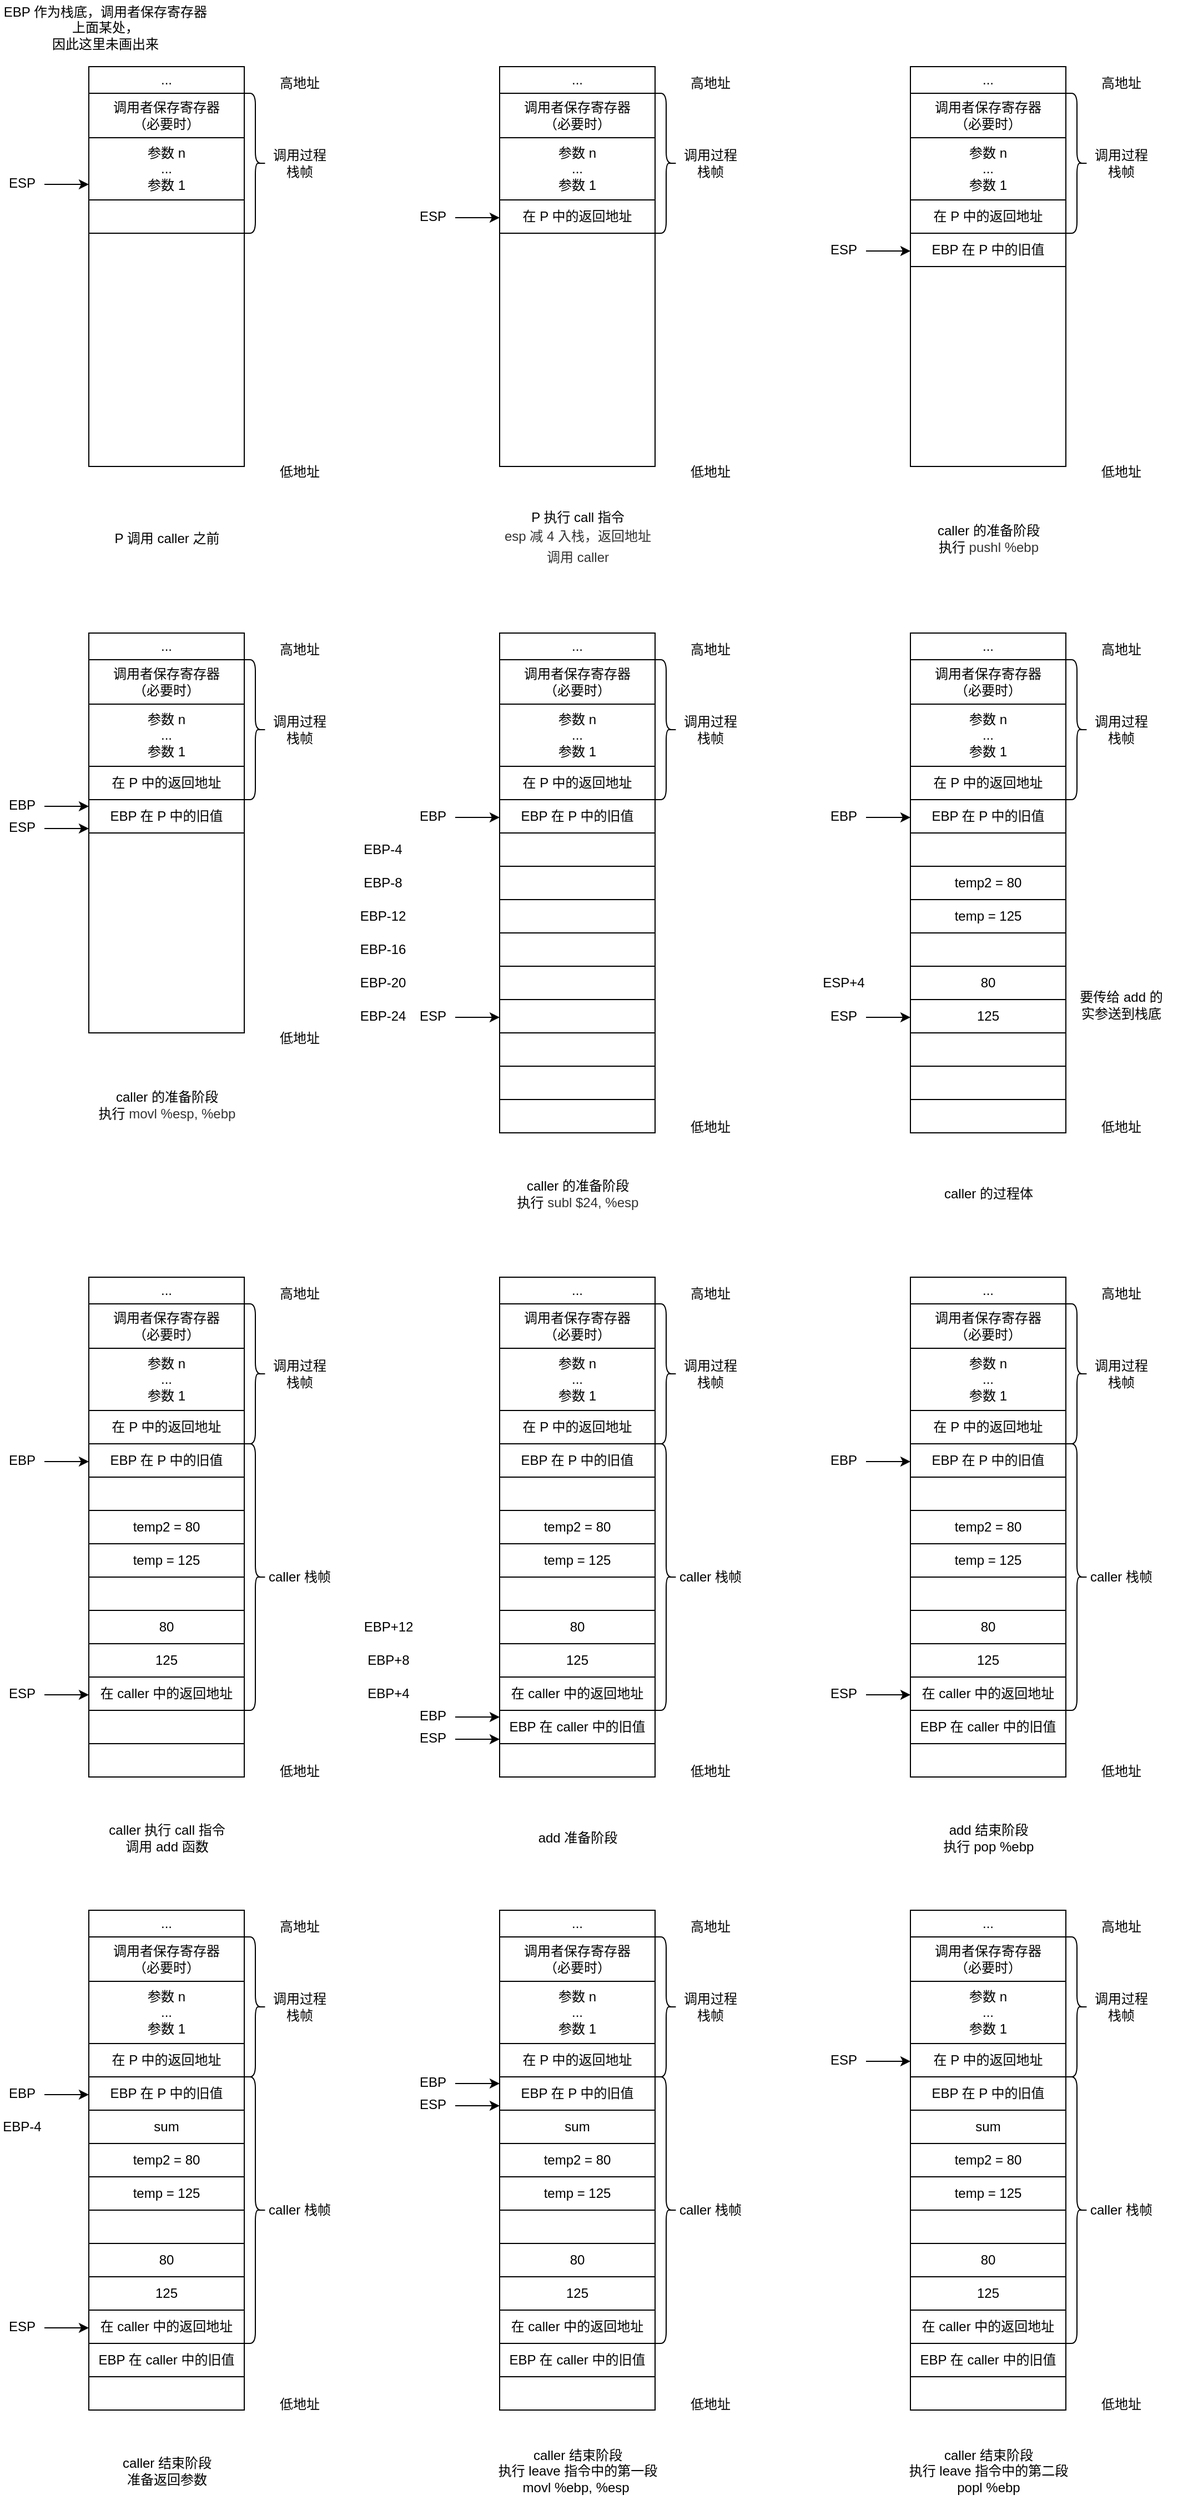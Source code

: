 <mxfile version="20.3.0" type="device"><diagram id="eHPzwANNnqCyJmtw9mvf" name="第 1 页"><mxGraphModel dx="2188" dy="1392" grid="1" gridSize="10" guides="1" tooltips="1" connect="1" arrows="1" fold="1" page="1" pageScale="1" pageWidth="827" pageHeight="1169" math="0" shadow="0"><root><mxCell id="0"/><mxCell id="1" parent="0"/><mxCell id="3t5wacWi1-DubB_Bm0Zz-1" value="" style="shape=table;html=1;whiteSpace=wrap;startSize=0;container=1;collapsible=0;childLayout=tableLayout;" vertex="1" parent="1"><mxGeometry x="490" y="410" width="140" height="150" as="geometry"/></mxCell><mxCell id="3t5wacWi1-DubB_Bm0Zz-2" value="" style="shape=tableRow;horizontal=0;startSize=0;swimlaneHead=0;swimlaneBody=0;top=0;left=0;bottom=0;right=0;collapsible=0;dropTarget=0;fillColor=none;points=[[0,0.5],[1,0.5]];portConstraint=eastwest;" vertex="1" parent="3t5wacWi1-DubB_Bm0Zz-1"><mxGeometry width="140" height="24" as="geometry"/></mxCell><mxCell id="3t5wacWi1-DubB_Bm0Zz-3" value="..." style="shape=partialRectangle;html=1;whiteSpace=wrap;connectable=0;fillColor=none;top=0;left=0;bottom=0;right=0;overflow=hidden;" vertex="1" parent="3t5wacWi1-DubB_Bm0Zz-2"><mxGeometry width="140" height="24" as="geometry"><mxRectangle width="140" height="24" as="alternateBounds"/></mxGeometry></mxCell><mxCell id="3t5wacWi1-DubB_Bm0Zz-6" value="" style="shape=tableRow;horizontal=0;startSize=0;swimlaneHead=0;swimlaneBody=0;top=0;left=0;bottom=0;right=0;collapsible=0;dropTarget=0;fillColor=none;points=[[0,0.5],[1,0.5]];portConstraint=eastwest;" vertex="1" parent="3t5wacWi1-DubB_Bm0Zz-1"><mxGeometry y="24" width="140" height="40" as="geometry"/></mxCell><mxCell id="3t5wacWi1-DubB_Bm0Zz-7" value="调用者保存寄存器&lt;br&gt;（必要时）" style="shape=partialRectangle;html=1;whiteSpace=wrap;connectable=0;fillColor=none;top=0;left=0;bottom=0;right=0;overflow=hidden;" vertex="1" parent="3t5wacWi1-DubB_Bm0Zz-6"><mxGeometry width="140" height="40" as="geometry"><mxRectangle width="140" height="40" as="alternateBounds"/></mxGeometry></mxCell><mxCell id="3t5wacWi1-DubB_Bm0Zz-10" value="" style="shape=tableRow;horizontal=0;startSize=0;swimlaneHead=0;swimlaneBody=0;top=0;left=0;bottom=0;right=0;collapsible=0;dropTarget=0;fillColor=none;points=[[0,0.5],[1,0.5]];portConstraint=eastwest;" vertex="1" parent="3t5wacWi1-DubB_Bm0Zz-1"><mxGeometry y="64" width="140" height="56" as="geometry"/></mxCell><mxCell id="3t5wacWi1-DubB_Bm0Zz-11" value="参数 n&lt;br&gt;...&lt;br&gt;参数 1" style="shape=partialRectangle;html=1;whiteSpace=wrap;connectable=0;fillColor=none;top=0;left=0;bottom=0;right=0;overflow=hidden;" vertex="1" parent="3t5wacWi1-DubB_Bm0Zz-10"><mxGeometry width="140" height="56" as="geometry"><mxRectangle width="140" height="56" as="alternateBounds"/></mxGeometry></mxCell><mxCell id="3t5wacWi1-DubB_Bm0Zz-17" style="shape=tableRow;horizontal=0;startSize=0;swimlaneHead=0;swimlaneBody=0;top=0;left=0;bottom=0;right=0;collapsible=0;dropTarget=0;fillColor=none;points=[[0,0.5],[1,0.5]];portConstraint=eastwest;" vertex="1" parent="3t5wacWi1-DubB_Bm0Zz-1"><mxGeometry y="120" width="140" height="30" as="geometry"/></mxCell><mxCell id="3t5wacWi1-DubB_Bm0Zz-18" value="在 P 中的返回地址" style="shape=partialRectangle;html=1;whiteSpace=wrap;connectable=0;fillColor=none;top=0;left=0;bottom=0;right=0;overflow=hidden;" vertex="1" parent="3t5wacWi1-DubB_Bm0Zz-17"><mxGeometry width="140" height="30" as="geometry"><mxRectangle width="140" height="30" as="alternateBounds"/></mxGeometry></mxCell><mxCell id="3t5wacWi1-DubB_Bm0Zz-23" value="" style="endArrow=classic;html=1;rounded=0;" edge="1" parent="1"><mxGeometry width="50" height="50" relative="1" as="geometry"><mxPoint x="450" y="546" as="sourcePoint"/><mxPoint x="490" y="546" as="targetPoint"/></mxGeometry></mxCell><mxCell id="3t5wacWi1-DubB_Bm0Zz-34" value="ESP" style="text;html=1;strokeColor=none;fillColor=none;align=center;verticalAlign=middle;whiteSpace=wrap;rounded=0;" vertex="1" parent="1"><mxGeometry x="410" y="530" width="40" height="30" as="geometry"/></mxCell><mxCell id="3t5wacWi1-DubB_Bm0Zz-46" value="高地址" style="text;html=1;strokeColor=none;fillColor=none;align=center;verticalAlign=middle;whiteSpace=wrap;rounded=0;" vertex="1" parent="1"><mxGeometry x="650" y="410" width="60" height="30" as="geometry"/></mxCell><mxCell id="3t5wacWi1-DubB_Bm0Zz-47" value="" style="shape=curlyBracket;whiteSpace=wrap;html=1;rounded=1;flipH=1;" vertex="1" parent="1"><mxGeometry x="630" y="434" width="20" height="126" as="geometry"/></mxCell><mxCell id="3t5wacWi1-DubB_Bm0Zz-48" value="调用过程栈帧" style="text;html=1;strokeColor=none;fillColor=none;align=center;verticalAlign=middle;whiteSpace=wrap;rounded=0;" vertex="1" parent="1"><mxGeometry x="650" y="482" width="60" height="30" as="geometry"/></mxCell><mxCell id="3t5wacWi1-DubB_Bm0Zz-49" value="" style="rounded=0;whiteSpace=wrap;html=1;" vertex="1" parent="1"><mxGeometry x="490" y="560" width="140" height="210" as="geometry"/></mxCell><mxCell id="3t5wacWi1-DubB_Bm0Zz-51" value="" style="shape=table;html=1;whiteSpace=wrap;startSize=0;container=1;collapsible=0;childLayout=tableLayout;" vertex="1" parent="1"><mxGeometry x="120" y="410" width="140" height="150" as="geometry"/></mxCell><mxCell id="3t5wacWi1-DubB_Bm0Zz-52" value="" style="shape=tableRow;horizontal=0;startSize=0;swimlaneHead=0;swimlaneBody=0;top=0;left=0;bottom=0;right=0;collapsible=0;dropTarget=0;fillColor=none;points=[[0,0.5],[1,0.5]];portConstraint=eastwest;" vertex="1" parent="3t5wacWi1-DubB_Bm0Zz-51"><mxGeometry width="140" height="24" as="geometry"/></mxCell><mxCell id="3t5wacWi1-DubB_Bm0Zz-53" value="..." style="shape=partialRectangle;html=1;whiteSpace=wrap;connectable=0;fillColor=none;top=0;left=0;bottom=0;right=0;overflow=hidden;" vertex="1" parent="3t5wacWi1-DubB_Bm0Zz-52"><mxGeometry width="140" height="24" as="geometry"><mxRectangle width="140" height="24" as="alternateBounds"/></mxGeometry></mxCell><mxCell id="3t5wacWi1-DubB_Bm0Zz-54" value="" style="shape=tableRow;horizontal=0;startSize=0;swimlaneHead=0;swimlaneBody=0;top=0;left=0;bottom=0;right=0;collapsible=0;dropTarget=0;fillColor=none;points=[[0,0.5],[1,0.5]];portConstraint=eastwest;" vertex="1" parent="3t5wacWi1-DubB_Bm0Zz-51"><mxGeometry y="24" width="140" height="40" as="geometry"/></mxCell><mxCell id="3t5wacWi1-DubB_Bm0Zz-55" value="调用者保存寄存器&lt;br&gt;（必要时）" style="shape=partialRectangle;html=1;whiteSpace=wrap;connectable=0;fillColor=none;top=0;left=0;bottom=0;right=0;overflow=hidden;" vertex="1" parent="3t5wacWi1-DubB_Bm0Zz-54"><mxGeometry width="140" height="40" as="geometry"><mxRectangle width="140" height="40" as="alternateBounds"/></mxGeometry></mxCell><mxCell id="3t5wacWi1-DubB_Bm0Zz-56" value="" style="shape=tableRow;horizontal=0;startSize=0;swimlaneHead=0;swimlaneBody=0;top=0;left=0;bottom=0;right=0;collapsible=0;dropTarget=0;fillColor=none;points=[[0,0.5],[1,0.5]];portConstraint=eastwest;" vertex="1" parent="3t5wacWi1-DubB_Bm0Zz-51"><mxGeometry y="64" width="140" height="56" as="geometry"/></mxCell><mxCell id="3t5wacWi1-DubB_Bm0Zz-57" value="参数 n&lt;br&gt;...&lt;br&gt;参数 1" style="shape=partialRectangle;html=1;whiteSpace=wrap;connectable=0;fillColor=none;top=0;left=0;bottom=0;right=0;overflow=hidden;" vertex="1" parent="3t5wacWi1-DubB_Bm0Zz-56"><mxGeometry width="140" height="56" as="geometry"><mxRectangle width="140" height="56" as="alternateBounds"/></mxGeometry></mxCell><mxCell id="3t5wacWi1-DubB_Bm0Zz-58" style="shape=tableRow;horizontal=0;startSize=0;swimlaneHead=0;swimlaneBody=0;top=0;left=0;bottom=0;right=0;collapsible=0;dropTarget=0;fillColor=none;points=[[0,0.5],[1,0.5]];portConstraint=eastwest;" vertex="1" parent="3t5wacWi1-DubB_Bm0Zz-51"><mxGeometry y="120" width="140" height="30" as="geometry"/></mxCell><mxCell id="3t5wacWi1-DubB_Bm0Zz-59" value="" style="shape=partialRectangle;html=1;whiteSpace=wrap;connectable=0;fillColor=none;top=0;left=0;bottom=0;right=0;overflow=hidden;" vertex="1" parent="3t5wacWi1-DubB_Bm0Zz-58"><mxGeometry width="140" height="30" as="geometry"><mxRectangle width="140" height="30" as="alternateBounds"/></mxGeometry></mxCell><mxCell id="3t5wacWi1-DubB_Bm0Zz-60" value="" style="endArrow=classic;html=1;rounded=0;" edge="1" parent="1"><mxGeometry width="50" height="50" relative="1" as="geometry"><mxPoint x="80" y="516" as="sourcePoint"/><mxPoint x="120" y="516" as="targetPoint"/></mxGeometry></mxCell><mxCell id="3t5wacWi1-DubB_Bm0Zz-61" value="ESP" style="text;html=1;strokeColor=none;fillColor=none;align=center;verticalAlign=middle;whiteSpace=wrap;rounded=0;" vertex="1" parent="1"><mxGeometry x="40" y="500" width="40" height="30" as="geometry"/></mxCell><mxCell id="3t5wacWi1-DubB_Bm0Zz-62" value="高地址" style="text;html=1;strokeColor=none;fillColor=none;align=center;verticalAlign=middle;whiteSpace=wrap;rounded=0;" vertex="1" parent="1"><mxGeometry x="280" y="410" width="60" height="30" as="geometry"/></mxCell><mxCell id="3t5wacWi1-DubB_Bm0Zz-63" value="" style="shape=curlyBracket;whiteSpace=wrap;html=1;rounded=1;flipH=1;" vertex="1" parent="1"><mxGeometry x="260" y="434" width="20" height="126" as="geometry"/></mxCell><mxCell id="3t5wacWi1-DubB_Bm0Zz-64" value="调用过程栈帧" style="text;html=1;strokeColor=none;fillColor=none;align=center;verticalAlign=middle;whiteSpace=wrap;rounded=0;" vertex="1" parent="1"><mxGeometry x="280" y="482" width="60" height="30" as="geometry"/></mxCell><mxCell id="3t5wacWi1-DubB_Bm0Zz-65" value="" style="rounded=0;whiteSpace=wrap;html=1;" vertex="1" parent="1"><mxGeometry x="120" y="560" width="140" height="210" as="geometry"/></mxCell><mxCell id="3t5wacWi1-DubB_Bm0Zz-66" value="EBP 作为栈底，调用者保存寄存器上面某处，&lt;br&gt;因此这里未画出来" style="text;html=1;strokeColor=none;fillColor=none;align=center;verticalAlign=middle;whiteSpace=wrap;rounded=0;" vertex="1" parent="1"><mxGeometry x="40" y="350" width="190" height="50" as="geometry"/></mxCell><mxCell id="3t5wacWi1-DubB_Bm0Zz-67" value="低地址" style="text;html=1;strokeColor=none;fillColor=none;align=center;verticalAlign=middle;whiteSpace=wrap;rounded=0;" vertex="1" parent="1"><mxGeometry x="280" y="760" width="60" height="30" as="geometry"/></mxCell><mxCell id="3t5wacWi1-DubB_Bm0Zz-68" value="低地址" style="text;html=1;strokeColor=none;fillColor=none;align=center;verticalAlign=middle;whiteSpace=wrap;rounded=0;" vertex="1" parent="1"><mxGeometry x="650" y="760" width="60" height="30" as="geometry"/></mxCell><mxCell id="3t5wacWi1-DubB_Bm0Zz-69" value="P 调用 caller 之前" style="text;html=1;strokeColor=none;fillColor=none;align=center;verticalAlign=middle;whiteSpace=wrap;rounded=0;" vertex="1" parent="1"><mxGeometry x="137.5" y="820" width="105" height="30" as="geometry"/></mxCell><mxCell id="3t5wacWi1-DubB_Bm0Zz-70" value="&lt;font style=&quot;font-size: 12px;&quot;&gt;P 执行 call 指令&lt;br&gt;&lt;/font&gt;&lt;div style=&quot;color: rgb(51, 51, 51); line-height: 19px;&quot;&gt;&lt;font style=&quot;font-size: 12px;&quot;&gt;esp 减 4 入栈，返回地址&lt;/font&gt;&lt;/div&gt;&lt;div style=&quot;color: rgb(51, 51, 51); line-height: 19px;&quot;&gt;&lt;font style=&quot;font-size: 12px;&quot;&gt;调用 caller&lt;/font&gt;&lt;/div&gt;" style="text;html=1;strokeColor=none;fillColor=none;align=center;verticalAlign=middle;whiteSpace=wrap;rounded=0;" vertex="1" parent="1"><mxGeometry x="482.5" y="810" width="155" height="50" as="geometry"/></mxCell><mxCell id="3t5wacWi1-DubB_Bm0Zz-71" value="" style="shape=table;html=1;whiteSpace=wrap;startSize=0;container=1;collapsible=0;childLayout=tableLayout;" vertex="1" parent="1"><mxGeometry x="860" y="410" width="140" height="150" as="geometry"/></mxCell><mxCell id="3t5wacWi1-DubB_Bm0Zz-72" value="" style="shape=tableRow;horizontal=0;startSize=0;swimlaneHead=0;swimlaneBody=0;top=0;left=0;bottom=0;right=0;collapsible=0;dropTarget=0;fillColor=none;points=[[0,0.5],[1,0.5]];portConstraint=eastwest;" vertex="1" parent="3t5wacWi1-DubB_Bm0Zz-71"><mxGeometry width="140" height="24" as="geometry"/></mxCell><mxCell id="3t5wacWi1-DubB_Bm0Zz-73" value="..." style="shape=partialRectangle;html=1;whiteSpace=wrap;connectable=0;fillColor=none;top=0;left=0;bottom=0;right=0;overflow=hidden;" vertex="1" parent="3t5wacWi1-DubB_Bm0Zz-72"><mxGeometry width="140" height="24" as="geometry"><mxRectangle width="140" height="24" as="alternateBounds"/></mxGeometry></mxCell><mxCell id="3t5wacWi1-DubB_Bm0Zz-74" value="" style="shape=tableRow;horizontal=0;startSize=0;swimlaneHead=0;swimlaneBody=0;top=0;left=0;bottom=0;right=0;collapsible=0;dropTarget=0;fillColor=none;points=[[0,0.5],[1,0.5]];portConstraint=eastwest;" vertex="1" parent="3t5wacWi1-DubB_Bm0Zz-71"><mxGeometry y="24" width="140" height="40" as="geometry"/></mxCell><mxCell id="3t5wacWi1-DubB_Bm0Zz-75" value="调用者保存寄存器&lt;br&gt;（必要时）" style="shape=partialRectangle;html=1;whiteSpace=wrap;connectable=0;fillColor=none;top=0;left=0;bottom=0;right=0;overflow=hidden;" vertex="1" parent="3t5wacWi1-DubB_Bm0Zz-74"><mxGeometry width="140" height="40" as="geometry"><mxRectangle width="140" height="40" as="alternateBounds"/></mxGeometry></mxCell><mxCell id="3t5wacWi1-DubB_Bm0Zz-76" value="" style="shape=tableRow;horizontal=0;startSize=0;swimlaneHead=0;swimlaneBody=0;top=0;left=0;bottom=0;right=0;collapsible=0;dropTarget=0;fillColor=none;points=[[0,0.5],[1,0.5]];portConstraint=eastwest;" vertex="1" parent="3t5wacWi1-DubB_Bm0Zz-71"><mxGeometry y="64" width="140" height="56" as="geometry"/></mxCell><mxCell id="3t5wacWi1-DubB_Bm0Zz-77" value="参数 n&lt;br&gt;...&lt;br&gt;参数 1" style="shape=partialRectangle;html=1;whiteSpace=wrap;connectable=0;fillColor=none;top=0;left=0;bottom=0;right=0;overflow=hidden;" vertex="1" parent="3t5wacWi1-DubB_Bm0Zz-76"><mxGeometry width="140" height="56" as="geometry"><mxRectangle width="140" height="56" as="alternateBounds"/></mxGeometry></mxCell><mxCell id="3t5wacWi1-DubB_Bm0Zz-78" style="shape=tableRow;horizontal=0;startSize=0;swimlaneHead=0;swimlaneBody=0;top=0;left=0;bottom=0;right=0;collapsible=0;dropTarget=0;fillColor=none;points=[[0,0.5],[1,0.5]];portConstraint=eastwest;" vertex="1" parent="3t5wacWi1-DubB_Bm0Zz-71"><mxGeometry y="120" width="140" height="30" as="geometry"/></mxCell><mxCell id="3t5wacWi1-DubB_Bm0Zz-79" value="在 P 中的返回地址" style="shape=partialRectangle;html=1;whiteSpace=wrap;connectable=0;fillColor=none;top=0;left=0;bottom=0;right=0;overflow=hidden;" vertex="1" parent="3t5wacWi1-DubB_Bm0Zz-78"><mxGeometry width="140" height="30" as="geometry"><mxRectangle width="140" height="30" as="alternateBounds"/></mxGeometry></mxCell><mxCell id="3t5wacWi1-DubB_Bm0Zz-80" value="" style="endArrow=classic;html=1;rounded=0;" edge="1" parent="1"><mxGeometry width="50" height="50" relative="1" as="geometry"><mxPoint x="820" y="576" as="sourcePoint"/><mxPoint x="860" y="576" as="targetPoint"/></mxGeometry></mxCell><mxCell id="3t5wacWi1-DubB_Bm0Zz-81" value="ESP" style="text;html=1;strokeColor=none;fillColor=none;align=center;verticalAlign=middle;whiteSpace=wrap;rounded=0;" vertex="1" parent="1"><mxGeometry x="780" y="560" width="40" height="30" as="geometry"/></mxCell><mxCell id="3t5wacWi1-DubB_Bm0Zz-82" value="高地址" style="text;html=1;strokeColor=none;fillColor=none;align=center;verticalAlign=middle;whiteSpace=wrap;rounded=0;" vertex="1" parent="1"><mxGeometry x="1020" y="410" width="60" height="30" as="geometry"/></mxCell><mxCell id="3t5wacWi1-DubB_Bm0Zz-83" value="" style="shape=curlyBracket;whiteSpace=wrap;html=1;rounded=1;flipH=1;" vertex="1" parent="1"><mxGeometry x="1000" y="434" width="20" height="126" as="geometry"/></mxCell><mxCell id="3t5wacWi1-DubB_Bm0Zz-84" value="调用过程栈帧" style="text;html=1;strokeColor=none;fillColor=none;align=center;verticalAlign=middle;whiteSpace=wrap;rounded=0;" vertex="1" parent="1"><mxGeometry x="1020" y="482" width="60" height="30" as="geometry"/></mxCell><mxCell id="3t5wacWi1-DubB_Bm0Zz-85" value="" style="rounded=0;whiteSpace=wrap;html=1;" vertex="1" parent="1"><mxGeometry x="860" y="560" width="140" height="210" as="geometry"/></mxCell><mxCell id="3t5wacWi1-DubB_Bm0Zz-86" value="低地址" style="text;html=1;strokeColor=none;fillColor=none;align=center;verticalAlign=middle;whiteSpace=wrap;rounded=0;" vertex="1" parent="1"><mxGeometry x="1020" y="760" width="60" height="30" as="geometry"/></mxCell><mxCell id="3t5wacWi1-DubB_Bm0Zz-87" value="&lt;font style=&quot;font-size: 12px;&quot;&gt;caller 的准备阶段&lt;br&gt;执行&amp;nbsp;&lt;span style=&quot;color: rgb(51, 51, 51);&quot;&gt;pushl %ebp &lt;/span&gt;&lt;/font&gt;" style="text;html=1;strokeColor=none;fillColor=none;align=center;verticalAlign=middle;whiteSpace=wrap;rounded=0;" vertex="1" parent="1"><mxGeometry x="852.5" y="810" width="155" height="50" as="geometry"/></mxCell><mxCell id="3t5wacWi1-DubB_Bm0Zz-88" value="EBP 在 P 中的旧值" style="rounded=0;whiteSpace=wrap;html=1;fontFamily=Helvetica;fontSize=12;" vertex="1" parent="1"><mxGeometry x="860" y="560" width="140" height="30" as="geometry"/></mxCell><mxCell id="3t5wacWi1-DubB_Bm0Zz-89" value="" style="shape=table;html=1;whiteSpace=wrap;startSize=0;container=1;collapsible=0;childLayout=tableLayout;" vertex="1" parent="1"><mxGeometry x="120" y="920" width="140" height="150" as="geometry"/></mxCell><mxCell id="3t5wacWi1-DubB_Bm0Zz-90" value="" style="shape=tableRow;horizontal=0;startSize=0;swimlaneHead=0;swimlaneBody=0;top=0;left=0;bottom=0;right=0;collapsible=0;dropTarget=0;fillColor=none;points=[[0,0.5],[1,0.5]];portConstraint=eastwest;" vertex="1" parent="3t5wacWi1-DubB_Bm0Zz-89"><mxGeometry width="140" height="24" as="geometry"/></mxCell><mxCell id="3t5wacWi1-DubB_Bm0Zz-91" value="..." style="shape=partialRectangle;html=1;whiteSpace=wrap;connectable=0;fillColor=none;top=0;left=0;bottom=0;right=0;overflow=hidden;" vertex="1" parent="3t5wacWi1-DubB_Bm0Zz-90"><mxGeometry width="140" height="24" as="geometry"><mxRectangle width="140" height="24" as="alternateBounds"/></mxGeometry></mxCell><mxCell id="3t5wacWi1-DubB_Bm0Zz-92" value="" style="shape=tableRow;horizontal=0;startSize=0;swimlaneHead=0;swimlaneBody=0;top=0;left=0;bottom=0;right=0;collapsible=0;dropTarget=0;fillColor=none;points=[[0,0.5],[1,0.5]];portConstraint=eastwest;" vertex="1" parent="3t5wacWi1-DubB_Bm0Zz-89"><mxGeometry y="24" width="140" height="40" as="geometry"/></mxCell><mxCell id="3t5wacWi1-DubB_Bm0Zz-93" value="调用者保存寄存器&lt;br&gt;（必要时）" style="shape=partialRectangle;html=1;whiteSpace=wrap;connectable=0;fillColor=none;top=0;left=0;bottom=0;right=0;overflow=hidden;" vertex="1" parent="3t5wacWi1-DubB_Bm0Zz-92"><mxGeometry width="140" height="40" as="geometry"><mxRectangle width="140" height="40" as="alternateBounds"/></mxGeometry></mxCell><mxCell id="3t5wacWi1-DubB_Bm0Zz-94" value="" style="shape=tableRow;horizontal=0;startSize=0;swimlaneHead=0;swimlaneBody=0;top=0;left=0;bottom=0;right=0;collapsible=0;dropTarget=0;fillColor=none;points=[[0,0.5],[1,0.5]];portConstraint=eastwest;" vertex="1" parent="3t5wacWi1-DubB_Bm0Zz-89"><mxGeometry y="64" width="140" height="56" as="geometry"/></mxCell><mxCell id="3t5wacWi1-DubB_Bm0Zz-95" value="参数 n&lt;br&gt;...&lt;br&gt;参数 1" style="shape=partialRectangle;html=1;whiteSpace=wrap;connectable=0;fillColor=none;top=0;left=0;bottom=0;right=0;overflow=hidden;" vertex="1" parent="3t5wacWi1-DubB_Bm0Zz-94"><mxGeometry width="140" height="56" as="geometry"><mxRectangle width="140" height="56" as="alternateBounds"/></mxGeometry></mxCell><mxCell id="3t5wacWi1-DubB_Bm0Zz-96" style="shape=tableRow;horizontal=0;startSize=0;swimlaneHead=0;swimlaneBody=0;top=0;left=0;bottom=0;right=0;collapsible=0;dropTarget=0;fillColor=none;points=[[0,0.5],[1,0.5]];portConstraint=eastwest;" vertex="1" parent="3t5wacWi1-DubB_Bm0Zz-89"><mxGeometry y="120" width="140" height="30" as="geometry"/></mxCell><mxCell id="3t5wacWi1-DubB_Bm0Zz-97" value="在 P 中的返回地址" style="shape=partialRectangle;html=1;whiteSpace=wrap;connectable=0;fillColor=none;top=0;left=0;bottom=0;right=0;overflow=hidden;" vertex="1" parent="3t5wacWi1-DubB_Bm0Zz-96"><mxGeometry width="140" height="30" as="geometry"><mxRectangle width="140" height="30" as="alternateBounds"/></mxGeometry></mxCell><mxCell id="3t5wacWi1-DubB_Bm0Zz-98" value="" style="endArrow=classic;html=1;rounded=0;" edge="1" parent="1"><mxGeometry width="50" height="50" relative="1" as="geometry"><mxPoint x="80" y="1076" as="sourcePoint"/><mxPoint x="120" y="1076" as="targetPoint"/></mxGeometry></mxCell><mxCell id="3t5wacWi1-DubB_Bm0Zz-99" value="ESP" style="text;html=1;strokeColor=none;fillColor=none;align=center;verticalAlign=middle;whiteSpace=wrap;rounded=0;" vertex="1" parent="1"><mxGeometry x="40" y="1080" width="40" height="30" as="geometry"/></mxCell><mxCell id="3t5wacWi1-DubB_Bm0Zz-100" value="高地址" style="text;html=1;strokeColor=none;fillColor=none;align=center;verticalAlign=middle;whiteSpace=wrap;rounded=0;" vertex="1" parent="1"><mxGeometry x="280" y="920" width="60" height="30" as="geometry"/></mxCell><mxCell id="3t5wacWi1-DubB_Bm0Zz-101" value="" style="shape=curlyBracket;whiteSpace=wrap;html=1;rounded=1;flipH=1;" vertex="1" parent="1"><mxGeometry x="260" y="944" width="20" height="126" as="geometry"/></mxCell><mxCell id="3t5wacWi1-DubB_Bm0Zz-102" value="调用过程栈帧" style="text;html=1;strokeColor=none;fillColor=none;align=center;verticalAlign=middle;whiteSpace=wrap;rounded=0;" vertex="1" parent="1"><mxGeometry x="280" y="992" width="60" height="30" as="geometry"/></mxCell><mxCell id="3t5wacWi1-DubB_Bm0Zz-103" value="" style="rounded=0;whiteSpace=wrap;html=1;" vertex="1" parent="1"><mxGeometry x="120" y="1070" width="140" height="210" as="geometry"/></mxCell><mxCell id="3t5wacWi1-DubB_Bm0Zz-104" value="低地址" style="text;html=1;strokeColor=none;fillColor=none;align=center;verticalAlign=middle;whiteSpace=wrap;rounded=0;" vertex="1" parent="1"><mxGeometry x="280" y="1270" width="60" height="30" as="geometry"/></mxCell><mxCell id="3t5wacWi1-DubB_Bm0Zz-105" value="&lt;font style=&quot;font-size: 12px;&quot;&gt;caller 的准备阶段&lt;br&gt;执行&amp;nbsp;&lt;/font&gt;&lt;font color=&quot;#333333&quot;&gt;movl %esp, %ebp&lt;/font&gt;" style="text;html=1;strokeColor=none;fillColor=none;align=center;verticalAlign=middle;whiteSpace=wrap;rounded=0;" vertex="1" parent="1"><mxGeometry x="112.5" y="1320" width="155" height="50" as="geometry"/></mxCell><mxCell id="3t5wacWi1-DubB_Bm0Zz-106" value="EBP 在 P 中的旧值" style="rounded=0;whiteSpace=wrap;html=1;fontFamily=Helvetica;fontSize=12;" vertex="1" parent="1"><mxGeometry x="120" y="1070" width="140" height="30" as="geometry"/></mxCell><mxCell id="3t5wacWi1-DubB_Bm0Zz-107" value="" style="endArrow=classic;html=1;rounded=0;" edge="1" parent="1"><mxGeometry width="50" height="50" relative="1" as="geometry"><mxPoint x="80" y="1096" as="sourcePoint"/><mxPoint x="120" y="1096" as="targetPoint"/></mxGeometry></mxCell><mxCell id="3t5wacWi1-DubB_Bm0Zz-108" value="EBP" style="text;html=1;strokeColor=none;fillColor=none;align=center;verticalAlign=middle;whiteSpace=wrap;rounded=0;" vertex="1" parent="1"><mxGeometry x="40" y="1060" width="40" height="30" as="geometry"/></mxCell><mxCell id="3t5wacWi1-DubB_Bm0Zz-109" value="" style="shape=table;html=1;whiteSpace=wrap;startSize=0;container=1;collapsible=0;childLayout=tableLayout;" vertex="1" parent="1"><mxGeometry x="490" y="920" width="140" height="150" as="geometry"/></mxCell><mxCell id="3t5wacWi1-DubB_Bm0Zz-110" value="" style="shape=tableRow;horizontal=0;startSize=0;swimlaneHead=0;swimlaneBody=0;top=0;left=0;bottom=0;right=0;collapsible=0;dropTarget=0;fillColor=none;points=[[0,0.5],[1,0.5]];portConstraint=eastwest;" vertex="1" parent="3t5wacWi1-DubB_Bm0Zz-109"><mxGeometry width="140" height="24" as="geometry"/></mxCell><mxCell id="3t5wacWi1-DubB_Bm0Zz-111" value="..." style="shape=partialRectangle;html=1;whiteSpace=wrap;connectable=0;fillColor=none;top=0;left=0;bottom=0;right=0;overflow=hidden;" vertex="1" parent="3t5wacWi1-DubB_Bm0Zz-110"><mxGeometry width="140" height="24" as="geometry"><mxRectangle width="140" height="24" as="alternateBounds"/></mxGeometry></mxCell><mxCell id="3t5wacWi1-DubB_Bm0Zz-112" value="" style="shape=tableRow;horizontal=0;startSize=0;swimlaneHead=0;swimlaneBody=0;top=0;left=0;bottom=0;right=0;collapsible=0;dropTarget=0;fillColor=none;points=[[0,0.5],[1,0.5]];portConstraint=eastwest;" vertex="1" parent="3t5wacWi1-DubB_Bm0Zz-109"><mxGeometry y="24" width="140" height="40" as="geometry"/></mxCell><mxCell id="3t5wacWi1-DubB_Bm0Zz-113" value="调用者保存寄存器&lt;br&gt;（必要时）" style="shape=partialRectangle;html=1;whiteSpace=wrap;connectable=0;fillColor=none;top=0;left=0;bottom=0;right=0;overflow=hidden;" vertex="1" parent="3t5wacWi1-DubB_Bm0Zz-112"><mxGeometry width="140" height="40" as="geometry"><mxRectangle width="140" height="40" as="alternateBounds"/></mxGeometry></mxCell><mxCell id="3t5wacWi1-DubB_Bm0Zz-114" value="" style="shape=tableRow;horizontal=0;startSize=0;swimlaneHead=0;swimlaneBody=0;top=0;left=0;bottom=0;right=0;collapsible=0;dropTarget=0;fillColor=none;points=[[0,0.5],[1,0.5]];portConstraint=eastwest;" vertex="1" parent="3t5wacWi1-DubB_Bm0Zz-109"><mxGeometry y="64" width="140" height="56" as="geometry"/></mxCell><mxCell id="3t5wacWi1-DubB_Bm0Zz-115" value="参数 n&lt;br&gt;...&lt;br&gt;参数 1" style="shape=partialRectangle;html=1;whiteSpace=wrap;connectable=0;fillColor=none;top=0;left=0;bottom=0;right=0;overflow=hidden;" vertex="1" parent="3t5wacWi1-DubB_Bm0Zz-114"><mxGeometry width="140" height="56" as="geometry"><mxRectangle width="140" height="56" as="alternateBounds"/></mxGeometry></mxCell><mxCell id="3t5wacWi1-DubB_Bm0Zz-116" style="shape=tableRow;horizontal=0;startSize=0;swimlaneHead=0;swimlaneBody=0;top=0;left=0;bottom=0;right=0;collapsible=0;dropTarget=0;fillColor=none;points=[[0,0.5],[1,0.5]];portConstraint=eastwest;" vertex="1" parent="3t5wacWi1-DubB_Bm0Zz-109"><mxGeometry y="120" width="140" height="30" as="geometry"/></mxCell><mxCell id="3t5wacWi1-DubB_Bm0Zz-117" value="在 P 中的返回地址" style="shape=partialRectangle;html=1;whiteSpace=wrap;connectable=0;fillColor=none;top=0;left=0;bottom=0;right=0;overflow=hidden;" vertex="1" parent="3t5wacWi1-DubB_Bm0Zz-116"><mxGeometry width="140" height="30" as="geometry"><mxRectangle width="140" height="30" as="alternateBounds"/></mxGeometry></mxCell><mxCell id="3t5wacWi1-DubB_Bm0Zz-118" value="" style="endArrow=classic;html=1;rounded=0;" edge="1" parent="1"><mxGeometry width="50" height="50" relative="1" as="geometry"><mxPoint x="450" y="1266" as="sourcePoint"/><mxPoint x="490" y="1266" as="targetPoint"/></mxGeometry></mxCell><mxCell id="3t5wacWi1-DubB_Bm0Zz-119" value="ESP" style="text;html=1;strokeColor=none;fillColor=none;align=center;verticalAlign=middle;whiteSpace=wrap;rounded=0;" vertex="1" parent="1"><mxGeometry x="410" y="1250" width="40" height="30" as="geometry"/></mxCell><mxCell id="3t5wacWi1-DubB_Bm0Zz-120" value="高地址" style="text;html=1;strokeColor=none;fillColor=none;align=center;verticalAlign=middle;whiteSpace=wrap;rounded=0;" vertex="1" parent="1"><mxGeometry x="650" y="920" width="60" height="30" as="geometry"/></mxCell><mxCell id="3t5wacWi1-DubB_Bm0Zz-121" value="" style="shape=curlyBracket;whiteSpace=wrap;html=1;rounded=1;flipH=1;" vertex="1" parent="1"><mxGeometry x="630" y="944" width="20" height="126" as="geometry"/></mxCell><mxCell id="3t5wacWi1-DubB_Bm0Zz-122" value="调用过程栈帧" style="text;html=1;strokeColor=none;fillColor=none;align=center;verticalAlign=middle;whiteSpace=wrap;rounded=0;" vertex="1" parent="1"><mxGeometry x="650" y="992" width="60" height="30" as="geometry"/></mxCell><mxCell id="3t5wacWi1-DubB_Bm0Zz-124" value="低地址" style="text;html=1;strokeColor=none;fillColor=none;align=center;verticalAlign=middle;whiteSpace=wrap;rounded=0;" vertex="1" parent="1"><mxGeometry x="650" y="1350" width="60" height="30" as="geometry"/></mxCell><mxCell id="3t5wacWi1-DubB_Bm0Zz-125" value="&lt;font style=&quot;font-size: 12px;&quot;&gt;caller 的准备阶段&lt;br&gt;执行&amp;nbsp;&lt;/font&gt;&lt;font color=&quot;#333333&quot;&gt;subl $24, %esp&lt;/font&gt;" style="text;html=1;strokeColor=none;fillColor=none;align=center;verticalAlign=middle;whiteSpace=wrap;rounded=0;" vertex="1" parent="1"><mxGeometry x="482.5" y="1400" width="155" height="50" as="geometry"/></mxCell><mxCell id="3t5wacWi1-DubB_Bm0Zz-127" value="" style="endArrow=classic;html=1;rounded=0;" edge="1" parent="1"><mxGeometry width="50" height="50" relative="1" as="geometry"><mxPoint x="450" y="1086" as="sourcePoint"/><mxPoint x="490" y="1086" as="targetPoint"/></mxGeometry></mxCell><mxCell id="3t5wacWi1-DubB_Bm0Zz-128" value="EBP" style="text;html=1;strokeColor=none;fillColor=none;align=center;verticalAlign=middle;whiteSpace=wrap;rounded=0;" vertex="1" parent="1"><mxGeometry x="410" y="1070" width="40" height="30" as="geometry"/></mxCell><mxCell id="3t5wacWi1-DubB_Bm0Zz-129" value="" style="shape=table;html=1;whiteSpace=wrap;startSize=0;container=1;collapsible=0;childLayout=tableLayout;fontFamily=Helvetica;fontSize=12;" vertex="1" parent="1"><mxGeometry x="490" y="1070" width="140" height="300" as="geometry"/></mxCell><mxCell id="3t5wacWi1-DubB_Bm0Zz-130" value="" style="shape=tableRow;horizontal=0;startSize=0;swimlaneHead=0;swimlaneBody=0;top=0;left=0;bottom=0;right=0;collapsible=0;dropTarget=0;fillColor=none;points=[[0,0.5],[1,0.5]];portConstraint=eastwest;fontFamily=Helvetica;fontSize=12;" vertex="1" parent="3t5wacWi1-DubB_Bm0Zz-129"><mxGeometry width="140" height="30" as="geometry"/></mxCell><mxCell id="3t5wacWi1-DubB_Bm0Zz-157" value="EBP 在 P 中的旧值" style="shape=partialRectangle;html=1;whiteSpace=wrap;connectable=0;fillColor=none;top=0;left=0;bottom=0;right=0;overflow=hidden;fontFamily=Helvetica;fontSize=12;" vertex="1" parent="3t5wacWi1-DubB_Bm0Zz-130"><mxGeometry width="140" height="30" as="geometry"><mxRectangle width="140" height="30" as="alternateBounds"/></mxGeometry></mxCell><mxCell id="3t5wacWi1-DubB_Bm0Zz-134" value="" style="shape=tableRow;horizontal=0;startSize=0;swimlaneHead=0;swimlaneBody=0;top=0;left=0;bottom=0;right=0;collapsible=0;dropTarget=0;fillColor=none;points=[[0,0.5],[1,0.5]];portConstraint=eastwest;fontFamily=Helvetica;fontSize=12;" vertex="1" parent="3t5wacWi1-DubB_Bm0Zz-129"><mxGeometry y="30" width="140" height="30" as="geometry"/></mxCell><mxCell id="3t5wacWi1-DubB_Bm0Zz-158" style="shape=partialRectangle;html=1;whiteSpace=wrap;connectable=0;fillColor=none;top=0;left=0;bottom=0;right=0;overflow=hidden;fontFamily=Helvetica;fontSize=12;" vertex="1" parent="3t5wacWi1-DubB_Bm0Zz-134"><mxGeometry width="140" height="30" as="geometry"><mxRectangle width="140" height="30" as="alternateBounds"/></mxGeometry></mxCell><mxCell id="3t5wacWi1-DubB_Bm0Zz-142" style="shape=tableRow;horizontal=0;startSize=0;swimlaneHead=0;swimlaneBody=0;top=0;left=0;bottom=0;right=0;collapsible=0;dropTarget=0;fillColor=none;points=[[0,0.5],[1,0.5]];portConstraint=eastwest;fontFamily=Helvetica;fontSize=12;" vertex="1" parent="3t5wacWi1-DubB_Bm0Zz-129"><mxGeometry y="60" width="140" height="30" as="geometry"/></mxCell><mxCell id="3t5wacWi1-DubB_Bm0Zz-159" style="shape=partialRectangle;html=1;whiteSpace=wrap;connectable=0;fillColor=none;top=0;left=0;bottom=0;right=0;overflow=hidden;fontFamily=Helvetica;fontSize=12;" vertex="1" parent="3t5wacWi1-DubB_Bm0Zz-142"><mxGeometry width="140" height="30" as="geometry"><mxRectangle width="140" height="30" as="alternateBounds"/></mxGeometry></mxCell><mxCell id="3t5wacWi1-DubB_Bm0Zz-149" style="shape=tableRow;horizontal=0;startSize=0;swimlaneHead=0;swimlaneBody=0;top=0;left=0;bottom=0;right=0;collapsible=0;dropTarget=0;fillColor=none;points=[[0,0.5],[1,0.5]];portConstraint=eastwest;fontFamily=Helvetica;fontSize=12;" vertex="1" parent="3t5wacWi1-DubB_Bm0Zz-129"><mxGeometry y="90" width="140" height="30" as="geometry"/></mxCell><mxCell id="3t5wacWi1-DubB_Bm0Zz-160" style="shape=partialRectangle;html=1;whiteSpace=wrap;connectable=0;fillColor=none;top=0;left=0;bottom=0;right=0;overflow=hidden;fontFamily=Helvetica;fontSize=12;" vertex="1" parent="3t5wacWi1-DubB_Bm0Zz-149"><mxGeometry width="140" height="30" as="geometry"><mxRectangle width="140" height="30" as="alternateBounds"/></mxGeometry></mxCell><mxCell id="3t5wacWi1-DubB_Bm0Zz-151" style="shape=tableRow;horizontal=0;startSize=0;swimlaneHead=0;swimlaneBody=0;top=0;left=0;bottom=0;right=0;collapsible=0;dropTarget=0;fillColor=none;points=[[0,0.5],[1,0.5]];portConstraint=eastwest;fontFamily=Helvetica;fontSize=12;" vertex="1" parent="3t5wacWi1-DubB_Bm0Zz-129"><mxGeometry y="120" width="140" height="30" as="geometry"/></mxCell><mxCell id="3t5wacWi1-DubB_Bm0Zz-161" style="shape=partialRectangle;html=1;whiteSpace=wrap;connectable=0;fillColor=none;top=0;left=0;bottom=0;right=0;overflow=hidden;fontFamily=Helvetica;fontSize=12;" vertex="1" parent="3t5wacWi1-DubB_Bm0Zz-151"><mxGeometry width="140" height="30" as="geometry"><mxRectangle width="140" height="30" as="alternateBounds"/></mxGeometry></mxCell><mxCell id="3t5wacWi1-DubB_Bm0Zz-153" style="shape=tableRow;horizontal=0;startSize=0;swimlaneHead=0;swimlaneBody=0;top=0;left=0;bottom=0;right=0;collapsible=0;dropTarget=0;fillColor=none;points=[[0,0.5],[1,0.5]];portConstraint=eastwest;fontFamily=Helvetica;fontSize=12;" vertex="1" parent="3t5wacWi1-DubB_Bm0Zz-129"><mxGeometry y="150" width="140" height="30" as="geometry"/></mxCell><mxCell id="3t5wacWi1-DubB_Bm0Zz-162" style="shape=partialRectangle;html=1;whiteSpace=wrap;connectable=0;fillColor=none;top=0;left=0;bottom=0;right=0;overflow=hidden;fontFamily=Helvetica;fontSize=12;" vertex="1" parent="3t5wacWi1-DubB_Bm0Zz-153"><mxGeometry width="140" height="30" as="geometry"><mxRectangle width="140" height="30" as="alternateBounds"/></mxGeometry></mxCell><mxCell id="3t5wacWi1-DubB_Bm0Zz-155" style="shape=tableRow;horizontal=0;startSize=0;swimlaneHead=0;swimlaneBody=0;top=0;left=0;bottom=0;right=0;collapsible=0;dropTarget=0;fillColor=none;points=[[0,0.5],[1,0.5]];portConstraint=eastwest;fontFamily=Helvetica;fontSize=12;" vertex="1" parent="3t5wacWi1-DubB_Bm0Zz-129"><mxGeometry y="180" width="140" height="30" as="geometry"/></mxCell><mxCell id="3t5wacWi1-DubB_Bm0Zz-163" style="shape=partialRectangle;html=1;whiteSpace=wrap;connectable=0;fillColor=none;top=0;left=0;bottom=0;right=0;overflow=hidden;fontFamily=Helvetica;fontSize=12;" vertex="1" parent="3t5wacWi1-DubB_Bm0Zz-155"><mxGeometry width="140" height="30" as="geometry"><mxRectangle width="140" height="30" as="alternateBounds"/></mxGeometry></mxCell><mxCell id="3t5wacWi1-DubB_Bm0Zz-164" style="shape=tableRow;horizontal=0;startSize=0;swimlaneHead=0;swimlaneBody=0;top=0;left=0;bottom=0;right=0;collapsible=0;dropTarget=0;fillColor=none;points=[[0,0.5],[1,0.5]];portConstraint=eastwest;fontFamily=Helvetica;fontSize=12;" vertex="1" parent="3t5wacWi1-DubB_Bm0Zz-129"><mxGeometry y="210" width="140" height="30" as="geometry"/></mxCell><mxCell id="3t5wacWi1-DubB_Bm0Zz-165" style="shape=partialRectangle;html=1;whiteSpace=wrap;connectable=0;fillColor=none;top=0;left=0;bottom=0;right=0;overflow=hidden;fontFamily=Helvetica;fontSize=12;" vertex="1" parent="3t5wacWi1-DubB_Bm0Zz-164"><mxGeometry width="140" height="30" as="geometry"><mxRectangle width="140" height="30" as="alternateBounds"/></mxGeometry></mxCell><mxCell id="3t5wacWi1-DubB_Bm0Zz-166" style="shape=tableRow;horizontal=0;startSize=0;swimlaneHead=0;swimlaneBody=0;top=0;left=0;bottom=0;right=0;collapsible=0;dropTarget=0;fillColor=none;points=[[0,0.5],[1,0.5]];portConstraint=eastwest;fontFamily=Helvetica;fontSize=12;" vertex="1" parent="3t5wacWi1-DubB_Bm0Zz-129"><mxGeometry y="240" width="140" height="30" as="geometry"/></mxCell><mxCell id="3t5wacWi1-DubB_Bm0Zz-167" style="shape=partialRectangle;html=1;whiteSpace=wrap;connectable=0;fillColor=none;top=0;left=0;bottom=0;right=0;overflow=hidden;fontFamily=Helvetica;fontSize=12;" vertex="1" parent="3t5wacWi1-DubB_Bm0Zz-166"><mxGeometry width="140" height="30" as="geometry"><mxRectangle width="140" height="30" as="alternateBounds"/></mxGeometry></mxCell><mxCell id="3t5wacWi1-DubB_Bm0Zz-168" style="shape=tableRow;horizontal=0;startSize=0;swimlaneHead=0;swimlaneBody=0;top=0;left=0;bottom=0;right=0;collapsible=0;dropTarget=0;fillColor=none;points=[[0,0.5],[1,0.5]];portConstraint=eastwest;fontFamily=Helvetica;fontSize=12;" vertex="1" parent="3t5wacWi1-DubB_Bm0Zz-129"><mxGeometry y="270" width="140" height="30" as="geometry"/></mxCell><mxCell id="3t5wacWi1-DubB_Bm0Zz-169" style="shape=partialRectangle;html=1;whiteSpace=wrap;connectable=0;fillColor=none;top=0;left=0;bottom=0;right=0;overflow=hidden;fontFamily=Helvetica;fontSize=12;" vertex="1" parent="3t5wacWi1-DubB_Bm0Zz-168"><mxGeometry width="140" height="30" as="geometry"><mxRectangle width="140" height="30" as="alternateBounds"/></mxGeometry></mxCell><mxCell id="3t5wacWi1-DubB_Bm0Zz-170" value="EBP-4" style="text;html=1;strokeColor=none;fillColor=none;align=center;verticalAlign=middle;whiteSpace=wrap;rounded=0;" vertex="1" parent="1"><mxGeometry x="365" y="1100" width="40" height="30" as="geometry"/></mxCell><mxCell id="3t5wacWi1-DubB_Bm0Zz-171" value="EBP-8" style="text;html=1;strokeColor=none;fillColor=none;align=center;verticalAlign=middle;whiteSpace=wrap;rounded=0;" vertex="1" parent="1"><mxGeometry x="365" y="1130" width="40" height="30" as="geometry"/></mxCell><mxCell id="3t5wacWi1-DubB_Bm0Zz-172" value="EBP-12" style="text;html=1;strokeColor=none;fillColor=none;align=center;verticalAlign=middle;whiteSpace=wrap;rounded=0;" vertex="1" parent="1"><mxGeometry x="360" y="1160" width="50" height="30" as="geometry"/></mxCell><mxCell id="3t5wacWi1-DubB_Bm0Zz-173" value="EBP-16" style="text;html=1;strokeColor=none;fillColor=none;align=center;verticalAlign=middle;whiteSpace=wrap;rounded=0;" vertex="1" parent="1"><mxGeometry x="360" y="1190" width="50" height="30" as="geometry"/></mxCell><mxCell id="3t5wacWi1-DubB_Bm0Zz-174" value="EBP-20" style="text;html=1;strokeColor=none;fillColor=none;align=center;verticalAlign=middle;whiteSpace=wrap;rounded=0;" vertex="1" parent="1"><mxGeometry x="360" y="1220" width="50" height="30" as="geometry"/></mxCell><mxCell id="3t5wacWi1-DubB_Bm0Zz-175" value="EBP-24" style="text;html=1;strokeColor=none;fillColor=none;align=center;verticalAlign=middle;whiteSpace=wrap;rounded=0;" vertex="1" parent="1"><mxGeometry x="360" y="1250" width="50" height="30" as="geometry"/></mxCell><mxCell id="3t5wacWi1-DubB_Bm0Zz-176" value="" style="shape=table;html=1;whiteSpace=wrap;startSize=0;container=1;collapsible=0;childLayout=tableLayout;" vertex="1" parent="1"><mxGeometry x="860" y="920" width="140" height="150" as="geometry"/></mxCell><mxCell id="3t5wacWi1-DubB_Bm0Zz-177" value="" style="shape=tableRow;horizontal=0;startSize=0;swimlaneHead=0;swimlaneBody=0;top=0;left=0;bottom=0;right=0;collapsible=0;dropTarget=0;fillColor=none;points=[[0,0.5],[1,0.5]];portConstraint=eastwest;" vertex="1" parent="3t5wacWi1-DubB_Bm0Zz-176"><mxGeometry width="140" height="24" as="geometry"/></mxCell><mxCell id="3t5wacWi1-DubB_Bm0Zz-178" value="..." style="shape=partialRectangle;html=1;whiteSpace=wrap;connectable=0;fillColor=none;top=0;left=0;bottom=0;right=0;overflow=hidden;" vertex="1" parent="3t5wacWi1-DubB_Bm0Zz-177"><mxGeometry width="140" height="24" as="geometry"><mxRectangle width="140" height="24" as="alternateBounds"/></mxGeometry></mxCell><mxCell id="3t5wacWi1-DubB_Bm0Zz-179" value="" style="shape=tableRow;horizontal=0;startSize=0;swimlaneHead=0;swimlaneBody=0;top=0;left=0;bottom=0;right=0;collapsible=0;dropTarget=0;fillColor=none;points=[[0,0.5],[1,0.5]];portConstraint=eastwest;" vertex="1" parent="3t5wacWi1-DubB_Bm0Zz-176"><mxGeometry y="24" width="140" height="40" as="geometry"/></mxCell><mxCell id="3t5wacWi1-DubB_Bm0Zz-180" value="调用者保存寄存器&lt;br&gt;（必要时）" style="shape=partialRectangle;html=1;whiteSpace=wrap;connectable=0;fillColor=none;top=0;left=0;bottom=0;right=0;overflow=hidden;" vertex="1" parent="3t5wacWi1-DubB_Bm0Zz-179"><mxGeometry width="140" height="40" as="geometry"><mxRectangle width="140" height="40" as="alternateBounds"/></mxGeometry></mxCell><mxCell id="3t5wacWi1-DubB_Bm0Zz-181" value="" style="shape=tableRow;horizontal=0;startSize=0;swimlaneHead=0;swimlaneBody=0;top=0;left=0;bottom=0;right=0;collapsible=0;dropTarget=0;fillColor=none;points=[[0,0.5],[1,0.5]];portConstraint=eastwest;" vertex="1" parent="3t5wacWi1-DubB_Bm0Zz-176"><mxGeometry y="64" width="140" height="56" as="geometry"/></mxCell><mxCell id="3t5wacWi1-DubB_Bm0Zz-182" value="参数 n&lt;br&gt;...&lt;br&gt;参数 1" style="shape=partialRectangle;html=1;whiteSpace=wrap;connectable=0;fillColor=none;top=0;left=0;bottom=0;right=0;overflow=hidden;" vertex="1" parent="3t5wacWi1-DubB_Bm0Zz-181"><mxGeometry width="140" height="56" as="geometry"><mxRectangle width="140" height="56" as="alternateBounds"/></mxGeometry></mxCell><mxCell id="3t5wacWi1-DubB_Bm0Zz-183" style="shape=tableRow;horizontal=0;startSize=0;swimlaneHead=0;swimlaneBody=0;top=0;left=0;bottom=0;right=0;collapsible=0;dropTarget=0;fillColor=none;points=[[0,0.5],[1,0.5]];portConstraint=eastwest;" vertex="1" parent="3t5wacWi1-DubB_Bm0Zz-176"><mxGeometry y="120" width="140" height="30" as="geometry"/></mxCell><mxCell id="3t5wacWi1-DubB_Bm0Zz-184" value="在 P 中的返回地址" style="shape=partialRectangle;html=1;whiteSpace=wrap;connectable=0;fillColor=none;top=0;left=0;bottom=0;right=0;overflow=hidden;" vertex="1" parent="3t5wacWi1-DubB_Bm0Zz-183"><mxGeometry width="140" height="30" as="geometry"><mxRectangle width="140" height="30" as="alternateBounds"/></mxGeometry></mxCell><mxCell id="3t5wacWi1-DubB_Bm0Zz-185" value="" style="endArrow=classic;html=1;rounded=0;" edge="1" parent="1"><mxGeometry width="50" height="50" relative="1" as="geometry"><mxPoint x="820.0" y="1266" as="sourcePoint"/><mxPoint x="860.0" y="1266" as="targetPoint"/></mxGeometry></mxCell><mxCell id="3t5wacWi1-DubB_Bm0Zz-186" value="ESP" style="text;html=1;strokeColor=none;fillColor=none;align=center;verticalAlign=middle;whiteSpace=wrap;rounded=0;" vertex="1" parent="1"><mxGeometry x="780" y="1250" width="40" height="30" as="geometry"/></mxCell><mxCell id="3t5wacWi1-DubB_Bm0Zz-187" value="高地址" style="text;html=1;strokeColor=none;fillColor=none;align=center;verticalAlign=middle;whiteSpace=wrap;rounded=0;" vertex="1" parent="1"><mxGeometry x="1020" y="920" width="60" height="30" as="geometry"/></mxCell><mxCell id="3t5wacWi1-DubB_Bm0Zz-188" value="" style="shape=curlyBracket;whiteSpace=wrap;html=1;rounded=1;flipH=1;" vertex="1" parent="1"><mxGeometry x="1000" y="944" width="20" height="126" as="geometry"/></mxCell><mxCell id="3t5wacWi1-DubB_Bm0Zz-189" value="调用过程栈帧" style="text;html=1;strokeColor=none;fillColor=none;align=center;verticalAlign=middle;whiteSpace=wrap;rounded=0;" vertex="1" parent="1"><mxGeometry x="1020" y="992" width="60" height="30" as="geometry"/></mxCell><mxCell id="3t5wacWi1-DubB_Bm0Zz-190" value="低地址" style="text;html=1;strokeColor=none;fillColor=none;align=center;verticalAlign=middle;whiteSpace=wrap;rounded=0;" vertex="1" parent="1"><mxGeometry x="1020" y="1350" width="60" height="30" as="geometry"/></mxCell><mxCell id="3t5wacWi1-DubB_Bm0Zz-191" value="&lt;font style=&quot;font-size: 12px;&quot;&gt;caller 的&lt;/font&gt;过程体" style="text;html=1;strokeColor=none;fillColor=none;align=center;verticalAlign=middle;whiteSpace=wrap;rounded=0;" vertex="1" parent="1"><mxGeometry x="852.5" y="1400" width="155" height="50" as="geometry"/></mxCell><mxCell id="3t5wacWi1-DubB_Bm0Zz-192" value="" style="endArrow=classic;html=1;rounded=0;" edge="1" parent="1"><mxGeometry width="50" height="50" relative="1" as="geometry"><mxPoint x="820.0" y="1086" as="sourcePoint"/><mxPoint x="860.0" y="1086" as="targetPoint"/></mxGeometry></mxCell><mxCell id="3t5wacWi1-DubB_Bm0Zz-193" value="EBP" style="text;html=1;strokeColor=none;fillColor=none;align=center;verticalAlign=middle;whiteSpace=wrap;rounded=0;" vertex="1" parent="1"><mxGeometry x="780" y="1070" width="40" height="30" as="geometry"/></mxCell><mxCell id="3t5wacWi1-DubB_Bm0Zz-194" value="" style="shape=table;html=1;whiteSpace=wrap;startSize=0;container=1;collapsible=0;childLayout=tableLayout;fontFamily=Helvetica;fontSize=12;" vertex="1" parent="1"><mxGeometry x="860" y="1070" width="140" height="300" as="geometry"/></mxCell><mxCell id="3t5wacWi1-DubB_Bm0Zz-195" value="" style="shape=tableRow;horizontal=0;startSize=0;swimlaneHead=0;swimlaneBody=0;top=0;left=0;bottom=0;right=0;collapsible=0;dropTarget=0;fillColor=none;points=[[0,0.5],[1,0.5]];portConstraint=eastwest;fontFamily=Helvetica;fontSize=12;" vertex="1" parent="3t5wacWi1-DubB_Bm0Zz-194"><mxGeometry width="140" height="30" as="geometry"/></mxCell><mxCell id="3t5wacWi1-DubB_Bm0Zz-196" value="EBP 在 P 中的旧值" style="shape=partialRectangle;html=1;whiteSpace=wrap;connectable=0;fillColor=none;top=0;left=0;bottom=0;right=0;overflow=hidden;fontFamily=Helvetica;fontSize=12;" vertex="1" parent="3t5wacWi1-DubB_Bm0Zz-195"><mxGeometry width="140" height="30" as="geometry"><mxRectangle width="140" height="30" as="alternateBounds"/></mxGeometry></mxCell><mxCell id="3t5wacWi1-DubB_Bm0Zz-197" value="" style="shape=tableRow;horizontal=0;startSize=0;swimlaneHead=0;swimlaneBody=0;top=0;left=0;bottom=0;right=0;collapsible=0;dropTarget=0;fillColor=none;points=[[0,0.5],[1,0.5]];portConstraint=eastwest;fontFamily=Helvetica;fontSize=12;" vertex="1" parent="3t5wacWi1-DubB_Bm0Zz-194"><mxGeometry y="30" width="140" height="30" as="geometry"/></mxCell><mxCell id="3t5wacWi1-DubB_Bm0Zz-198" style="shape=partialRectangle;html=1;whiteSpace=wrap;connectable=0;fillColor=none;top=0;left=0;bottom=0;right=0;overflow=hidden;fontFamily=Helvetica;fontSize=12;" vertex="1" parent="3t5wacWi1-DubB_Bm0Zz-197"><mxGeometry width="140" height="30" as="geometry"><mxRectangle width="140" height="30" as="alternateBounds"/></mxGeometry></mxCell><mxCell id="3t5wacWi1-DubB_Bm0Zz-199" style="shape=tableRow;horizontal=0;startSize=0;swimlaneHead=0;swimlaneBody=0;top=0;left=0;bottom=0;right=0;collapsible=0;dropTarget=0;fillColor=none;points=[[0,0.5],[1,0.5]];portConstraint=eastwest;fontFamily=Helvetica;fontSize=12;" vertex="1" parent="3t5wacWi1-DubB_Bm0Zz-194"><mxGeometry y="60" width="140" height="30" as="geometry"/></mxCell><mxCell id="3t5wacWi1-DubB_Bm0Zz-200" value="temp2 = 80" style="shape=partialRectangle;html=1;whiteSpace=wrap;connectable=0;fillColor=none;top=0;left=0;bottom=0;right=0;overflow=hidden;fontFamily=Helvetica;fontSize=12;" vertex="1" parent="3t5wacWi1-DubB_Bm0Zz-199"><mxGeometry width="140" height="30" as="geometry"><mxRectangle width="140" height="30" as="alternateBounds"/></mxGeometry></mxCell><mxCell id="3t5wacWi1-DubB_Bm0Zz-201" style="shape=tableRow;horizontal=0;startSize=0;swimlaneHead=0;swimlaneBody=0;top=0;left=0;bottom=0;right=0;collapsible=0;dropTarget=0;fillColor=none;points=[[0,0.5],[1,0.5]];portConstraint=eastwest;fontFamily=Helvetica;fontSize=12;" vertex="1" parent="3t5wacWi1-DubB_Bm0Zz-194"><mxGeometry y="90" width="140" height="30" as="geometry"/></mxCell><mxCell id="3t5wacWi1-DubB_Bm0Zz-202" value="temp = 125" style="shape=partialRectangle;html=1;whiteSpace=wrap;connectable=0;fillColor=none;top=0;left=0;bottom=0;right=0;overflow=hidden;fontFamily=Helvetica;fontSize=12;" vertex="1" parent="3t5wacWi1-DubB_Bm0Zz-201"><mxGeometry width="140" height="30" as="geometry"><mxRectangle width="140" height="30" as="alternateBounds"/></mxGeometry></mxCell><mxCell id="3t5wacWi1-DubB_Bm0Zz-203" style="shape=tableRow;horizontal=0;startSize=0;swimlaneHead=0;swimlaneBody=0;top=0;left=0;bottom=0;right=0;collapsible=0;dropTarget=0;fillColor=none;points=[[0,0.5],[1,0.5]];portConstraint=eastwest;fontFamily=Helvetica;fontSize=12;" vertex="1" parent="3t5wacWi1-DubB_Bm0Zz-194"><mxGeometry y="120" width="140" height="30" as="geometry"/></mxCell><mxCell id="3t5wacWi1-DubB_Bm0Zz-204" style="shape=partialRectangle;html=1;whiteSpace=wrap;connectable=0;fillColor=none;top=0;left=0;bottom=0;right=0;overflow=hidden;fontFamily=Helvetica;fontSize=12;" vertex="1" parent="3t5wacWi1-DubB_Bm0Zz-203"><mxGeometry width="140" height="30" as="geometry"><mxRectangle width="140" height="30" as="alternateBounds"/></mxGeometry></mxCell><mxCell id="3t5wacWi1-DubB_Bm0Zz-205" style="shape=tableRow;horizontal=0;startSize=0;swimlaneHead=0;swimlaneBody=0;top=0;left=0;bottom=0;right=0;collapsible=0;dropTarget=0;fillColor=none;points=[[0,0.5],[1,0.5]];portConstraint=eastwest;fontFamily=Helvetica;fontSize=12;" vertex="1" parent="3t5wacWi1-DubB_Bm0Zz-194"><mxGeometry y="150" width="140" height="30" as="geometry"/></mxCell><mxCell id="3t5wacWi1-DubB_Bm0Zz-206" value="80" style="shape=partialRectangle;html=1;whiteSpace=wrap;connectable=0;fillColor=none;top=0;left=0;bottom=0;right=0;overflow=hidden;fontFamily=Helvetica;fontSize=12;" vertex="1" parent="3t5wacWi1-DubB_Bm0Zz-205"><mxGeometry width="140" height="30" as="geometry"><mxRectangle width="140" height="30" as="alternateBounds"/></mxGeometry></mxCell><mxCell id="3t5wacWi1-DubB_Bm0Zz-207" style="shape=tableRow;horizontal=0;startSize=0;swimlaneHead=0;swimlaneBody=0;top=0;left=0;bottom=0;right=0;collapsible=0;dropTarget=0;fillColor=none;points=[[0,0.5],[1,0.5]];portConstraint=eastwest;fontFamily=Helvetica;fontSize=12;" vertex="1" parent="3t5wacWi1-DubB_Bm0Zz-194"><mxGeometry y="180" width="140" height="30" as="geometry"/></mxCell><mxCell id="3t5wacWi1-DubB_Bm0Zz-208" value="125" style="shape=partialRectangle;html=1;whiteSpace=wrap;connectable=0;fillColor=none;top=0;left=0;bottom=0;right=0;overflow=hidden;fontFamily=Helvetica;fontSize=12;" vertex="1" parent="3t5wacWi1-DubB_Bm0Zz-207"><mxGeometry width="140" height="30" as="geometry"><mxRectangle width="140" height="30" as="alternateBounds"/></mxGeometry></mxCell><mxCell id="3t5wacWi1-DubB_Bm0Zz-209" style="shape=tableRow;horizontal=0;startSize=0;swimlaneHead=0;swimlaneBody=0;top=0;left=0;bottom=0;right=0;collapsible=0;dropTarget=0;fillColor=none;points=[[0,0.5],[1,0.5]];portConstraint=eastwest;fontFamily=Helvetica;fontSize=12;" vertex="1" parent="3t5wacWi1-DubB_Bm0Zz-194"><mxGeometry y="210" width="140" height="30" as="geometry"/></mxCell><mxCell id="3t5wacWi1-DubB_Bm0Zz-210" style="shape=partialRectangle;html=1;whiteSpace=wrap;connectable=0;fillColor=none;top=0;left=0;bottom=0;right=0;overflow=hidden;fontFamily=Helvetica;fontSize=12;" vertex="1" parent="3t5wacWi1-DubB_Bm0Zz-209"><mxGeometry width="140" height="30" as="geometry"><mxRectangle width="140" height="30" as="alternateBounds"/></mxGeometry></mxCell><mxCell id="3t5wacWi1-DubB_Bm0Zz-211" style="shape=tableRow;horizontal=0;startSize=0;swimlaneHead=0;swimlaneBody=0;top=0;left=0;bottom=0;right=0;collapsible=0;dropTarget=0;fillColor=none;points=[[0,0.5],[1,0.5]];portConstraint=eastwest;fontFamily=Helvetica;fontSize=12;" vertex="1" parent="3t5wacWi1-DubB_Bm0Zz-194"><mxGeometry y="240" width="140" height="30" as="geometry"/></mxCell><mxCell id="3t5wacWi1-DubB_Bm0Zz-212" style="shape=partialRectangle;html=1;whiteSpace=wrap;connectable=0;fillColor=none;top=0;left=0;bottom=0;right=0;overflow=hidden;fontFamily=Helvetica;fontSize=12;" vertex="1" parent="3t5wacWi1-DubB_Bm0Zz-211"><mxGeometry width="140" height="30" as="geometry"><mxRectangle width="140" height="30" as="alternateBounds"/></mxGeometry></mxCell><mxCell id="3t5wacWi1-DubB_Bm0Zz-213" style="shape=tableRow;horizontal=0;startSize=0;swimlaneHead=0;swimlaneBody=0;top=0;left=0;bottom=0;right=0;collapsible=0;dropTarget=0;fillColor=none;points=[[0,0.5],[1,0.5]];portConstraint=eastwest;fontFamily=Helvetica;fontSize=12;" vertex="1" parent="3t5wacWi1-DubB_Bm0Zz-194"><mxGeometry y="270" width="140" height="30" as="geometry"/></mxCell><mxCell id="3t5wacWi1-DubB_Bm0Zz-214" style="shape=partialRectangle;html=1;whiteSpace=wrap;connectable=0;fillColor=none;top=0;left=0;bottom=0;right=0;overflow=hidden;fontFamily=Helvetica;fontSize=12;" vertex="1" parent="3t5wacWi1-DubB_Bm0Zz-213"><mxGeometry width="140" height="30" as="geometry"><mxRectangle width="140" height="30" as="alternateBounds"/></mxGeometry></mxCell><mxCell id="3t5wacWi1-DubB_Bm0Zz-221" value="" style="shape=table;html=1;whiteSpace=wrap;startSize=0;container=1;collapsible=0;childLayout=tableLayout;" vertex="1" parent="1"><mxGeometry x="120" y="1500" width="140" height="150" as="geometry"/></mxCell><mxCell id="3t5wacWi1-DubB_Bm0Zz-222" value="" style="shape=tableRow;horizontal=0;startSize=0;swimlaneHead=0;swimlaneBody=0;top=0;left=0;bottom=0;right=0;collapsible=0;dropTarget=0;fillColor=none;points=[[0,0.5],[1,0.5]];portConstraint=eastwest;" vertex="1" parent="3t5wacWi1-DubB_Bm0Zz-221"><mxGeometry width="140" height="24" as="geometry"/></mxCell><mxCell id="3t5wacWi1-DubB_Bm0Zz-223" value="..." style="shape=partialRectangle;html=1;whiteSpace=wrap;connectable=0;fillColor=none;top=0;left=0;bottom=0;right=0;overflow=hidden;" vertex="1" parent="3t5wacWi1-DubB_Bm0Zz-222"><mxGeometry width="140" height="24" as="geometry"><mxRectangle width="140" height="24" as="alternateBounds"/></mxGeometry></mxCell><mxCell id="3t5wacWi1-DubB_Bm0Zz-224" value="" style="shape=tableRow;horizontal=0;startSize=0;swimlaneHead=0;swimlaneBody=0;top=0;left=0;bottom=0;right=0;collapsible=0;dropTarget=0;fillColor=none;points=[[0,0.5],[1,0.5]];portConstraint=eastwest;" vertex="1" parent="3t5wacWi1-DubB_Bm0Zz-221"><mxGeometry y="24" width="140" height="40" as="geometry"/></mxCell><mxCell id="3t5wacWi1-DubB_Bm0Zz-225" value="调用者保存寄存器&lt;br&gt;（必要时）" style="shape=partialRectangle;html=1;whiteSpace=wrap;connectable=0;fillColor=none;top=0;left=0;bottom=0;right=0;overflow=hidden;" vertex="1" parent="3t5wacWi1-DubB_Bm0Zz-224"><mxGeometry width="140" height="40" as="geometry"><mxRectangle width="140" height="40" as="alternateBounds"/></mxGeometry></mxCell><mxCell id="3t5wacWi1-DubB_Bm0Zz-226" value="" style="shape=tableRow;horizontal=0;startSize=0;swimlaneHead=0;swimlaneBody=0;top=0;left=0;bottom=0;right=0;collapsible=0;dropTarget=0;fillColor=none;points=[[0,0.5],[1,0.5]];portConstraint=eastwest;" vertex="1" parent="3t5wacWi1-DubB_Bm0Zz-221"><mxGeometry y="64" width="140" height="56" as="geometry"/></mxCell><mxCell id="3t5wacWi1-DubB_Bm0Zz-227" value="参数 n&lt;br&gt;...&lt;br&gt;参数 1" style="shape=partialRectangle;html=1;whiteSpace=wrap;connectable=0;fillColor=none;top=0;left=0;bottom=0;right=0;overflow=hidden;" vertex="1" parent="3t5wacWi1-DubB_Bm0Zz-226"><mxGeometry width="140" height="56" as="geometry"><mxRectangle width="140" height="56" as="alternateBounds"/></mxGeometry></mxCell><mxCell id="3t5wacWi1-DubB_Bm0Zz-228" style="shape=tableRow;horizontal=0;startSize=0;swimlaneHead=0;swimlaneBody=0;top=0;left=0;bottom=0;right=0;collapsible=0;dropTarget=0;fillColor=none;points=[[0,0.5],[1,0.5]];portConstraint=eastwest;" vertex="1" parent="3t5wacWi1-DubB_Bm0Zz-221"><mxGeometry y="120" width="140" height="30" as="geometry"/></mxCell><mxCell id="3t5wacWi1-DubB_Bm0Zz-229" value="在 P 中的返回地址" style="shape=partialRectangle;html=1;whiteSpace=wrap;connectable=0;fillColor=none;top=0;left=0;bottom=0;right=0;overflow=hidden;" vertex="1" parent="3t5wacWi1-DubB_Bm0Zz-228"><mxGeometry width="140" height="30" as="geometry"><mxRectangle width="140" height="30" as="alternateBounds"/></mxGeometry></mxCell><mxCell id="3t5wacWi1-DubB_Bm0Zz-230" value="" style="endArrow=classic;html=1;rounded=0;" edge="1" parent="1"><mxGeometry width="50" height="50" relative="1" as="geometry"><mxPoint x="80.0" y="1876" as="sourcePoint"/><mxPoint x="120.0" y="1876" as="targetPoint"/></mxGeometry></mxCell><mxCell id="3t5wacWi1-DubB_Bm0Zz-231" value="ESP" style="text;html=1;strokeColor=none;fillColor=none;align=center;verticalAlign=middle;whiteSpace=wrap;rounded=0;" vertex="1" parent="1"><mxGeometry x="40" y="1860" width="40" height="30" as="geometry"/></mxCell><mxCell id="3t5wacWi1-DubB_Bm0Zz-232" value="高地址" style="text;html=1;strokeColor=none;fillColor=none;align=center;verticalAlign=middle;whiteSpace=wrap;rounded=0;" vertex="1" parent="1"><mxGeometry x="280" y="1500" width="60" height="30" as="geometry"/></mxCell><mxCell id="3t5wacWi1-DubB_Bm0Zz-233" value="" style="shape=curlyBracket;whiteSpace=wrap;html=1;rounded=1;flipH=1;" vertex="1" parent="1"><mxGeometry x="260" y="1524" width="20" height="126" as="geometry"/></mxCell><mxCell id="3t5wacWi1-DubB_Bm0Zz-234" value="调用过程栈帧" style="text;html=1;strokeColor=none;fillColor=none;align=center;verticalAlign=middle;whiteSpace=wrap;rounded=0;" vertex="1" parent="1"><mxGeometry x="280" y="1572" width="60" height="30" as="geometry"/></mxCell><mxCell id="3t5wacWi1-DubB_Bm0Zz-235" value="低地址" style="text;html=1;strokeColor=none;fillColor=none;align=center;verticalAlign=middle;whiteSpace=wrap;rounded=0;" vertex="1" parent="1"><mxGeometry x="280" y="1930" width="60" height="30" as="geometry"/></mxCell><mxCell id="3t5wacWi1-DubB_Bm0Zz-236" value="caller 执行 call 指令&lt;br&gt;调用 add 函数" style="text;html=1;strokeColor=none;fillColor=none;align=center;verticalAlign=middle;whiteSpace=wrap;rounded=0;" vertex="1" parent="1"><mxGeometry x="112.5" y="1980" width="155" height="50" as="geometry"/></mxCell><mxCell id="3t5wacWi1-DubB_Bm0Zz-237" value="" style="endArrow=classic;html=1;rounded=0;" edge="1" parent="1"><mxGeometry width="50" height="50" relative="1" as="geometry"><mxPoint x="80.0" y="1666" as="sourcePoint"/><mxPoint x="120.0" y="1666" as="targetPoint"/></mxGeometry></mxCell><mxCell id="3t5wacWi1-DubB_Bm0Zz-238" value="EBP" style="text;html=1;strokeColor=none;fillColor=none;align=center;verticalAlign=middle;whiteSpace=wrap;rounded=0;" vertex="1" parent="1"><mxGeometry x="40" y="1650" width="40" height="30" as="geometry"/></mxCell><mxCell id="3t5wacWi1-DubB_Bm0Zz-239" value="" style="shape=table;html=1;whiteSpace=wrap;startSize=0;container=1;collapsible=0;childLayout=tableLayout;fontFamily=Helvetica;fontSize=12;" vertex="1" parent="1"><mxGeometry x="120" y="1650" width="140" height="300" as="geometry"/></mxCell><mxCell id="3t5wacWi1-DubB_Bm0Zz-240" value="" style="shape=tableRow;horizontal=0;startSize=0;swimlaneHead=0;swimlaneBody=0;top=0;left=0;bottom=0;right=0;collapsible=0;dropTarget=0;fillColor=none;points=[[0,0.5],[1,0.5]];portConstraint=eastwest;fontFamily=Helvetica;fontSize=12;" vertex="1" parent="3t5wacWi1-DubB_Bm0Zz-239"><mxGeometry width="140" height="30" as="geometry"/></mxCell><mxCell id="3t5wacWi1-DubB_Bm0Zz-241" value="EBP 在 P 中的旧值" style="shape=partialRectangle;html=1;whiteSpace=wrap;connectable=0;fillColor=none;top=0;left=0;bottom=0;right=0;overflow=hidden;fontFamily=Helvetica;fontSize=12;" vertex="1" parent="3t5wacWi1-DubB_Bm0Zz-240"><mxGeometry width="140" height="30" as="geometry"><mxRectangle width="140" height="30" as="alternateBounds"/></mxGeometry></mxCell><mxCell id="3t5wacWi1-DubB_Bm0Zz-242" value="" style="shape=tableRow;horizontal=0;startSize=0;swimlaneHead=0;swimlaneBody=0;top=0;left=0;bottom=0;right=0;collapsible=0;dropTarget=0;fillColor=none;points=[[0,0.5],[1,0.5]];portConstraint=eastwest;fontFamily=Helvetica;fontSize=12;" vertex="1" parent="3t5wacWi1-DubB_Bm0Zz-239"><mxGeometry y="30" width="140" height="30" as="geometry"/></mxCell><mxCell id="3t5wacWi1-DubB_Bm0Zz-243" style="shape=partialRectangle;html=1;whiteSpace=wrap;connectable=0;fillColor=none;top=0;left=0;bottom=0;right=0;overflow=hidden;fontFamily=Helvetica;fontSize=12;" vertex="1" parent="3t5wacWi1-DubB_Bm0Zz-242"><mxGeometry width="140" height="30" as="geometry"><mxRectangle width="140" height="30" as="alternateBounds"/></mxGeometry></mxCell><mxCell id="3t5wacWi1-DubB_Bm0Zz-244" style="shape=tableRow;horizontal=0;startSize=0;swimlaneHead=0;swimlaneBody=0;top=0;left=0;bottom=0;right=0;collapsible=0;dropTarget=0;fillColor=none;points=[[0,0.5],[1,0.5]];portConstraint=eastwest;fontFamily=Helvetica;fontSize=12;" vertex="1" parent="3t5wacWi1-DubB_Bm0Zz-239"><mxGeometry y="60" width="140" height="30" as="geometry"/></mxCell><mxCell id="3t5wacWi1-DubB_Bm0Zz-245" value="temp2 = 80" style="shape=partialRectangle;html=1;whiteSpace=wrap;connectable=0;fillColor=none;top=0;left=0;bottom=0;right=0;overflow=hidden;fontFamily=Helvetica;fontSize=12;" vertex="1" parent="3t5wacWi1-DubB_Bm0Zz-244"><mxGeometry width="140" height="30" as="geometry"><mxRectangle width="140" height="30" as="alternateBounds"/></mxGeometry></mxCell><mxCell id="3t5wacWi1-DubB_Bm0Zz-246" style="shape=tableRow;horizontal=0;startSize=0;swimlaneHead=0;swimlaneBody=0;top=0;left=0;bottom=0;right=0;collapsible=0;dropTarget=0;fillColor=none;points=[[0,0.5],[1,0.5]];portConstraint=eastwest;fontFamily=Helvetica;fontSize=12;" vertex="1" parent="3t5wacWi1-DubB_Bm0Zz-239"><mxGeometry y="90" width="140" height="30" as="geometry"/></mxCell><mxCell id="3t5wacWi1-DubB_Bm0Zz-247" value="temp = 125" style="shape=partialRectangle;html=1;whiteSpace=wrap;connectable=0;fillColor=none;top=0;left=0;bottom=0;right=0;overflow=hidden;fontFamily=Helvetica;fontSize=12;" vertex="1" parent="3t5wacWi1-DubB_Bm0Zz-246"><mxGeometry width="140" height="30" as="geometry"><mxRectangle width="140" height="30" as="alternateBounds"/></mxGeometry></mxCell><mxCell id="3t5wacWi1-DubB_Bm0Zz-248" style="shape=tableRow;horizontal=0;startSize=0;swimlaneHead=0;swimlaneBody=0;top=0;left=0;bottom=0;right=0;collapsible=0;dropTarget=0;fillColor=none;points=[[0,0.5],[1,0.5]];portConstraint=eastwest;fontFamily=Helvetica;fontSize=12;" vertex="1" parent="3t5wacWi1-DubB_Bm0Zz-239"><mxGeometry y="120" width="140" height="30" as="geometry"/></mxCell><mxCell id="3t5wacWi1-DubB_Bm0Zz-249" style="shape=partialRectangle;html=1;whiteSpace=wrap;connectable=0;fillColor=none;top=0;left=0;bottom=0;right=0;overflow=hidden;fontFamily=Helvetica;fontSize=12;" vertex="1" parent="3t5wacWi1-DubB_Bm0Zz-248"><mxGeometry width="140" height="30" as="geometry"><mxRectangle width="140" height="30" as="alternateBounds"/></mxGeometry></mxCell><mxCell id="3t5wacWi1-DubB_Bm0Zz-250" style="shape=tableRow;horizontal=0;startSize=0;swimlaneHead=0;swimlaneBody=0;top=0;left=0;bottom=0;right=0;collapsible=0;dropTarget=0;fillColor=none;points=[[0,0.5],[1,0.5]];portConstraint=eastwest;fontFamily=Helvetica;fontSize=12;" vertex="1" parent="3t5wacWi1-DubB_Bm0Zz-239"><mxGeometry y="150" width="140" height="30" as="geometry"/></mxCell><mxCell id="3t5wacWi1-DubB_Bm0Zz-251" value="80" style="shape=partialRectangle;html=1;whiteSpace=wrap;connectable=0;fillColor=none;top=0;left=0;bottom=0;right=0;overflow=hidden;fontFamily=Helvetica;fontSize=12;" vertex="1" parent="3t5wacWi1-DubB_Bm0Zz-250"><mxGeometry width="140" height="30" as="geometry"><mxRectangle width="140" height="30" as="alternateBounds"/></mxGeometry></mxCell><mxCell id="3t5wacWi1-DubB_Bm0Zz-252" style="shape=tableRow;horizontal=0;startSize=0;swimlaneHead=0;swimlaneBody=0;top=0;left=0;bottom=0;right=0;collapsible=0;dropTarget=0;fillColor=none;points=[[0,0.5],[1,0.5]];portConstraint=eastwest;fontFamily=Helvetica;fontSize=12;" vertex="1" parent="3t5wacWi1-DubB_Bm0Zz-239"><mxGeometry y="180" width="140" height="30" as="geometry"/></mxCell><mxCell id="3t5wacWi1-DubB_Bm0Zz-253" value="125" style="shape=partialRectangle;html=1;whiteSpace=wrap;connectable=0;fillColor=none;top=0;left=0;bottom=0;right=0;overflow=hidden;fontFamily=Helvetica;fontSize=12;" vertex="1" parent="3t5wacWi1-DubB_Bm0Zz-252"><mxGeometry width="140" height="30" as="geometry"><mxRectangle width="140" height="30" as="alternateBounds"/></mxGeometry></mxCell><mxCell id="3t5wacWi1-DubB_Bm0Zz-254" style="shape=tableRow;horizontal=0;startSize=0;swimlaneHead=0;swimlaneBody=0;top=0;left=0;bottom=0;right=0;collapsible=0;dropTarget=0;fillColor=none;points=[[0,0.5],[1,0.5]];portConstraint=eastwest;fontFamily=Helvetica;fontSize=12;" vertex="1" parent="3t5wacWi1-DubB_Bm0Zz-239"><mxGeometry y="210" width="140" height="30" as="geometry"/></mxCell><mxCell id="3t5wacWi1-DubB_Bm0Zz-255" value="在 caller 中的返回地址" style="shape=partialRectangle;html=1;whiteSpace=wrap;connectable=0;fillColor=none;top=0;left=0;bottom=0;right=0;overflow=hidden;fontFamily=Helvetica;fontSize=12;" vertex="1" parent="3t5wacWi1-DubB_Bm0Zz-254"><mxGeometry width="140" height="30" as="geometry"><mxRectangle width="140" height="30" as="alternateBounds"/></mxGeometry></mxCell><mxCell id="3t5wacWi1-DubB_Bm0Zz-256" style="shape=tableRow;horizontal=0;startSize=0;swimlaneHead=0;swimlaneBody=0;top=0;left=0;bottom=0;right=0;collapsible=0;dropTarget=0;fillColor=none;points=[[0,0.5],[1,0.5]];portConstraint=eastwest;fontFamily=Helvetica;fontSize=12;" vertex="1" parent="3t5wacWi1-DubB_Bm0Zz-239"><mxGeometry y="240" width="140" height="30" as="geometry"/></mxCell><mxCell id="3t5wacWi1-DubB_Bm0Zz-257" style="shape=partialRectangle;html=1;whiteSpace=wrap;connectable=0;fillColor=none;top=0;left=0;bottom=0;right=0;overflow=hidden;fontFamily=Helvetica;fontSize=12;" vertex="1" parent="3t5wacWi1-DubB_Bm0Zz-256"><mxGeometry width="140" height="30" as="geometry"><mxRectangle width="140" height="30" as="alternateBounds"/></mxGeometry></mxCell><mxCell id="3t5wacWi1-DubB_Bm0Zz-258" style="shape=tableRow;horizontal=0;startSize=0;swimlaneHead=0;swimlaneBody=0;top=0;left=0;bottom=0;right=0;collapsible=0;dropTarget=0;fillColor=none;points=[[0,0.5],[1,0.5]];portConstraint=eastwest;fontFamily=Helvetica;fontSize=12;" vertex="1" parent="3t5wacWi1-DubB_Bm0Zz-239"><mxGeometry y="270" width="140" height="30" as="geometry"/></mxCell><mxCell id="3t5wacWi1-DubB_Bm0Zz-259" style="shape=partialRectangle;html=1;whiteSpace=wrap;connectable=0;fillColor=none;top=0;left=0;bottom=0;right=0;overflow=hidden;fontFamily=Helvetica;fontSize=12;" vertex="1" parent="3t5wacWi1-DubB_Bm0Zz-258"><mxGeometry width="140" height="30" as="geometry"><mxRectangle width="140" height="30" as="alternateBounds"/></mxGeometry></mxCell><mxCell id="3t5wacWi1-DubB_Bm0Zz-261" value="" style="shape=curlyBracket;whiteSpace=wrap;html=1;rounded=1;flipH=1;" vertex="1" parent="1"><mxGeometry x="260" y="1650" width="20" height="240" as="geometry"/></mxCell><mxCell id="3t5wacWi1-DubB_Bm0Zz-262" value="caller 栈帧" style="text;html=1;strokeColor=none;fillColor=none;align=center;verticalAlign=middle;whiteSpace=wrap;rounded=0;" vertex="1" parent="1"><mxGeometry x="280" y="1755" width="60" height="30" as="geometry"/></mxCell><mxCell id="3t5wacWi1-DubB_Bm0Zz-263" value="" style="shape=table;html=1;whiteSpace=wrap;startSize=0;container=1;collapsible=0;childLayout=tableLayout;" vertex="1" parent="1"><mxGeometry x="490" y="1500" width="140" height="150" as="geometry"/></mxCell><mxCell id="3t5wacWi1-DubB_Bm0Zz-264" value="" style="shape=tableRow;horizontal=0;startSize=0;swimlaneHead=0;swimlaneBody=0;top=0;left=0;bottom=0;right=0;collapsible=0;dropTarget=0;fillColor=none;points=[[0,0.5],[1,0.5]];portConstraint=eastwest;" vertex="1" parent="3t5wacWi1-DubB_Bm0Zz-263"><mxGeometry width="140" height="24" as="geometry"/></mxCell><mxCell id="3t5wacWi1-DubB_Bm0Zz-265" value="..." style="shape=partialRectangle;html=1;whiteSpace=wrap;connectable=0;fillColor=none;top=0;left=0;bottom=0;right=0;overflow=hidden;" vertex="1" parent="3t5wacWi1-DubB_Bm0Zz-264"><mxGeometry width="140" height="24" as="geometry"><mxRectangle width="140" height="24" as="alternateBounds"/></mxGeometry></mxCell><mxCell id="3t5wacWi1-DubB_Bm0Zz-266" value="" style="shape=tableRow;horizontal=0;startSize=0;swimlaneHead=0;swimlaneBody=0;top=0;left=0;bottom=0;right=0;collapsible=0;dropTarget=0;fillColor=none;points=[[0,0.5],[1,0.5]];portConstraint=eastwest;" vertex="1" parent="3t5wacWi1-DubB_Bm0Zz-263"><mxGeometry y="24" width="140" height="40" as="geometry"/></mxCell><mxCell id="3t5wacWi1-DubB_Bm0Zz-267" value="调用者保存寄存器&lt;br&gt;（必要时）" style="shape=partialRectangle;html=1;whiteSpace=wrap;connectable=0;fillColor=none;top=0;left=0;bottom=0;right=0;overflow=hidden;" vertex="1" parent="3t5wacWi1-DubB_Bm0Zz-266"><mxGeometry width="140" height="40" as="geometry"><mxRectangle width="140" height="40" as="alternateBounds"/></mxGeometry></mxCell><mxCell id="3t5wacWi1-DubB_Bm0Zz-268" value="" style="shape=tableRow;horizontal=0;startSize=0;swimlaneHead=0;swimlaneBody=0;top=0;left=0;bottom=0;right=0;collapsible=0;dropTarget=0;fillColor=none;points=[[0,0.5],[1,0.5]];portConstraint=eastwest;" vertex="1" parent="3t5wacWi1-DubB_Bm0Zz-263"><mxGeometry y="64" width="140" height="56" as="geometry"/></mxCell><mxCell id="3t5wacWi1-DubB_Bm0Zz-269" value="参数 n&lt;br&gt;...&lt;br&gt;参数 1" style="shape=partialRectangle;html=1;whiteSpace=wrap;connectable=0;fillColor=none;top=0;left=0;bottom=0;right=0;overflow=hidden;" vertex="1" parent="3t5wacWi1-DubB_Bm0Zz-268"><mxGeometry width="140" height="56" as="geometry"><mxRectangle width="140" height="56" as="alternateBounds"/></mxGeometry></mxCell><mxCell id="3t5wacWi1-DubB_Bm0Zz-270" style="shape=tableRow;horizontal=0;startSize=0;swimlaneHead=0;swimlaneBody=0;top=0;left=0;bottom=0;right=0;collapsible=0;dropTarget=0;fillColor=none;points=[[0,0.5],[1,0.5]];portConstraint=eastwest;" vertex="1" parent="3t5wacWi1-DubB_Bm0Zz-263"><mxGeometry y="120" width="140" height="30" as="geometry"/></mxCell><mxCell id="3t5wacWi1-DubB_Bm0Zz-271" value="在 P 中的返回地址" style="shape=partialRectangle;html=1;whiteSpace=wrap;connectable=0;fillColor=none;top=0;left=0;bottom=0;right=0;overflow=hidden;" vertex="1" parent="3t5wacWi1-DubB_Bm0Zz-270"><mxGeometry width="140" height="30" as="geometry"><mxRectangle width="140" height="30" as="alternateBounds"/></mxGeometry></mxCell><mxCell id="3t5wacWi1-DubB_Bm0Zz-272" value="" style="endArrow=classic;html=1;rounded=0;" edge="1" parent="1"><mxGeometry width="50" height="50" relative="1" as="geometry"><mxPoint x="450.0" y="1916" as="sourcePoint"/><mxPoint x="490.0" y="1916" as="targetPoint"/></mxGeometry></mxCell><mxCell id="3t5wacWi1-DubB_Bm0Zz-273" value="ESP" style="text;html=1;strokeColor=none;fillColor=none;align=center;verticalAlign=middle;whiteSpace=wrap;rounded=0;" vertex="1" parent="1"><mxGeometry x="410" y="1900" width="40" height="30" as="geometry"/></mxCell><mxCell id="3t5wacWi1-DubB_Bm0Zz-274" value="高地址" style="text;html=1;strokeColor=none;fillColor=none;align=center;verticalAlign=middle;whiteSpace=wrap;rounded=0;" vertex="1" parent="1"><mxGeometry x="650" y="1500" width="60" height="30" as="geometry"/></mxCell><mxCell id="3t5wacWi1-DubB_Bm0Zz-275" value="" style="shape=curlyBracket;whiteSpace=wrap;html=1;rounded=1;flipH=1;" vertex="1" parent="1"><mxGeometry x="630" y="1524" width="20" height="126" as="geometry"/></mxCell><mxCell id="3t5wacWi1-DubB_Bm0Zz-276" value="调用过程栈帧" style="text;html=1;strokeColor=none;fillColor=none;align=center;verticalAlign=middle;whiteSpace=wrap;rounded=0;" vertex="1" parent="1"><mxGeometry x="650" y="1572" width="60" height="30" as="geometry"/></mxCell><mxCell id="3t5wacWi1-DubB_Bm0Zz-277" value="低地址" style="text;html=1;strokeColor=none;fillColor=none;align=center;verticalAlign=middle;whiteSpace=wrap;rounded=0;" vertex="1" parent="1"><mxGeometry x="650" y="1930" width="60" height="30" as="geometry"/></mxCell><mxCell id="3t5wacWi1-DubB_Bm0Zz-278" value="add 准备阶段" style="text;html=1;strokeColor=none;fillColor=none;align=center;verticalAlign=middle;whiteSpace=wrap;rounded=0;" vertex="1" parent="1"><mxGeometry x="482.5" y="1980" width="155" height="50" as="geometry"/></mxCell><mxCell id="3t5wacWi1-DubB_Bm0Zz-279" value="" style="endArrow=classic;html=1;rounded=0;" edge="1" parent="1"><mxGeometry width="50" height="50" relative="1" as="geometry"><mxPoint x="450.0" y="1896" as="sourcePoint"/><mxPoint x="490.0" y="1896" as="targetPoint"/></mxGeometry></mxCell><mxCell id="3t5wacWi1-DubB_Bm0Zz-280" value="EBP" style="text;html=1;strokeColor=none;fillColor=none;align=center;verticalAlign=middle;whiteSpace=wrap;rounded=0;" vertex="1" parent="1"><mxGeometry x="410" y="1880" width="40" height="30" as="geometry"/></mxCell><mxCell id="3t5wacWi1-DubB_Bm0Zz-281" value="" style="shape=table;html=1;whiteSpace=wrap;startSize=0;container=1;collapsible=0;childLayout=tableLayout;fontFamily=Helvetica;fontSize=12;" vertex="1" parent="1"><mxGeometry x="490" y="1650" width="140" height="300" as="geometry"/></mxCell><mxCell id="3t5wacWi1-DubB_Bm0Zz-282" value="" style="shape=tableRow;horizontal=0;startSize=0;swimlaneHead=0;swimlaneBody=0;top=0;left=0;bottom=0;right=0;collapsible=0;dropTarget=0;fillColor=none;points=[[0,0.5],[1,0.5]];portConstraint=eastwest;fontFamily=Helvetica;fontSize=12;" vertex="1" parent="3t5wacWi1-DubB_Bm0Zz-281"><mxGeometry width="140" height="30" as="geometry"/></mxCell><mxCell id="3t5wacWi1-DubB_Bm0Zz-283" value="EBP 在 P 中的旧值" style="shape=partialRectangle;html=1;whiteSpace=wrap;connectable=0;fillColor=none;top=0;left=0;bottom=0;right=0;overflow=hidden;fontFamily=Helvetica;fontSize=12;" vertex="1" parent="3t5wacWi1-DubB_Bm0Zz-282"><mxGeometry width="140" height="30" as="geometry"><mxRectangle width="140" height="30" as="alternateBounds"/></mxGeometry></mxCell><mxCell id="3t5wacWi1-DubB_Bm0Zz-284" value="" style="shape=tableRow;horizontal=0;startSize=0;swimlaneHead=0;swimlaneBody=0;top=0;left=0;bottom=0;right=0;collapsible=0;dropTarget=0;fillColor=none;points=[[0,0.5],[1,0.5]];portConstraint=eastwest;fontFamily=Helvetica;fontSize=12;" vertex="1" parent="3t5wacWi1-DubB_Bm0Zz-281"><mxGeometry y="30" width="140" height="30" as="geometry"/></mxCell><mxCell id="3t5wacWi1-DubB_Bm0Zz-285" style="shape=partialRectangle;html=1;whiteSpace=wrap;connectable=0;fillColor=none;top=0;left=0;bottom=0;right=0;overflow=hidden;fontFamily=Helvetica;fontSize=12;" vertex="1" parent="3t5wacWi1-DubB_Bm0Zz-284"><mxGeometry width="140" height="30" as="geometry"><mxRectangle width="140" height="30" as="alternateBounds"/></mxGeometry></mxCell><mxCell id="3t5wacWi1-DubB_Bm0Zz-286" style="shape=tableRow;horizontal=0;startSize=0;swimlaneHead=0;swimlaneBody=0;top=0;left=0;bottom=0;right=0;collapsible=0;dropTarget=0;fillColor=none;points=[[0,0.5],[1,0.5]];portConstraint=eastwest;fontFamily=Helvetica;fontSize=12;" vertex="1" parent="3t5wacWi1-DubB_Bm0Zz-281"><mxGeometry y="60" width="140" height="30" as="geometry"/></mxCell><mxCell id="3t5wacWi1-DubB_Bm0Zz-287" value="temp2 = 80" style="shape=partialRectangle;html=1;whiteSpace=wrap;connectable=0;fillColor=none;top=0;left=0;bottom=0;right=0;overflow=hidden;fontFamily=Helvetica;fontSize=12;" vertex="1" parent="3t5wacWi1-DubB_Bm0Zz-286"><mxGeometry width="140" height="30" as="geometry"><mxRectangle width="140" height="30" as="alternateBounds"/></mxGeometry></mxCell><mxCell id="3t5wacWi1-DubB_Bm0Zz-288" style="shape=tableRow;horizontal=0;startSize=0;swimlaneHead=0;swimlaneBody=0;top=0;left=0;bottom=0;right=0;collapsible=0;dropTarget=0;fillColor=none;points=[[0,0.5],[1,0.5]];portConstraint=eastwest;fontFamily=Helvetica;fontSize=12;" vertex="1" parent="3t5wacWi1-DubB_Bm0Zz-281"><mxGeometry y="90" width="140" height="30" as="geometry"/></mxCell><mxCell id="3t5wacWi1-DubB_Bm0Zz-289" value="temp = 125" style="shape=partialRectangle;html=1;whiteSpace=wrap;connectable=0;fillColor=none;top=0;left=0;bottom=0;right=0;overflow=hidden;fontFamily=Helvetica;fontSize=12;" vertex="1" parent="3t5wacWi1-DubB_Bm0Zz-288"><mxGeometry width="140" height="30" as="geometry"><mxRectangle width="140" height="30" as="alternateBounds"/></mxGeometry></mxCell><mxCell id="3t5wacWi1-DubB_Bm0Zz-290" style="shape=tableRow;horizontal=0;startSize=0;swimlaneHead=0;swimlaneBody=0;top=0;left=0;bottom=0;right=0;collapsible=0;dropTarget=0;fillColor=none;points=[[0,0.5],[1,0.5]];portConstraint=eastwest;fontFamily=Helvetica;fontSize=12;" vertex="1" parent="3t5wacWi1-DubB_Bm0Zz-281"><mxGeometry y="120" width="140" height="30" as="geometry"/></mxCell><mxCell id="3t5wacWi1-DubB_Bm0Zz-291" style="shape=partialRectangle;html=1;whiteSpace=wrap;connectable=0;fillColor=none;top=0;left=0;bottom=0;right=0;overflow=hidden;fontFamily=Helvetica;fontSize=12;" vertex="1" parent="3t5wacWi1-DubB_Bm0Zz-290"><mxGeometry width="140" height="30" as="geometry"><mxRectangle width="140" height="30" as="alternateBounds"/></mxGeometry></mxCell><mxCell id="3t5wacWi1-DubB_Bm0Zz-292" style="shape=tableRow;horizontal=0;startSize=0;swimlaneHead=0;swimlaneBody=0;top=0;left=0;bottom=0;right=0;collapsible=0;dropTarget=0;fillColor=none;points=[[0,0.5],[1,0.5]];portConstraint=eastwest;fontFamily=Helvetica;fontSize=12;" vertex="1" parent="3t5wacWi1-DubB_Bm0Zz-281"><mxGeometry y="150" width="140" height="30" as="geometry"/></mxCell><mxCell id="3t5wacWi1-DubB_Bm0Zz-293" value="80" style="shape=partialRectangle;html=1;whiteSpace=wrap;connectable=0;fillColor=none;top=0;left=0;bottom=0;right=0;overflow=hidden;fontFamily=Helvetica;fontSize=12;" vertex="1" parent="3t5wacWi1-DubB_Bm0Zz-292"><mxGeometry width="140" height="30" as="geometry"><mxRectangle width="140" height="30" as="alternateBounds"/></mxGeometry></mxCell><mxCell id="3t5wacWi1-DubB_Bm0Zz-294" style="shape=tableRow;horizontal=0;startSize=0;swimlaneHead=0;swimlaneBody=0;top=0;left=0;bottom=0;right=0;collapsible=0;dropTarget=0;fillColor=none;points=[[0,0.5],[1,0.5]];portConstraint=eastwest;fontFamily=Helvetica;fontSize=12;" vertex="1" parent="3t5wacWi1-DubB_Bm0Zz-281"><mxGeometry y="180" width="140" height="30" as="geometry"/></mxCell><mxCell id="3t5wacWi1-DubB_Bm0Zz-295" value="125" style="shape=partialRectangle;html=1;whiteSpace=wrap;connectable=0;fillColor=none;top=0;left=0;bottom=0;right=0;overflow=hidden;fontFamily=Helvetica;fontSize=12;" vertex="1" parent="3t5wacWi1-DubB_Bm0Zz-294"><mxGeometry width="140" height="30" as="geometry"><mxRectangle width="140" height="30" as="alternateBounds"/></mxGeometry></mxCell><mxCell id="3t5wacWi1-DubB_Bm0Zz-296" style="shape=tableRow;horizontal=0;startSize=0;swimlaneHead=0;swimlaneBody=0;top=0;left=0;bottom=0;right=0;collapsible=0;dropTarget=0;fillColor=none;points=[[0,0.5],[1,0.5]];portConstraint=eastwest;fontFamily=Helvetica;fontSize=12;" vertex="1" parent="3t5wacWi1-DubB_Bm0Zz-281"><mxGeometry y="210" width="140" height="30" as="geometry"/></mxCell><mxCell id="3t5wacWi1-DubB_Bm0Zz-297" value="在 caller 中的返回地址" style="shape=partialRectangle;html=1;whiteSpace=wrap;connectable=0;fillColor=none;top=0;left=0;bottom=0;right=0;overflow=hidden;fontFamily=Helvetica;fontSize=12;" vertex="1" parent="3t5wacWi1-DubB_Bm0Zz-296"><mxGeometry width="140" height="30" as="geometry"><mxRectangle width="140" height="30" as="alternateBounds"/></mxGeometry></mxCell><mxCell id="3t5wacWi1-DubB_Bm0Zz-298" style="shape=tableRow;horizontal=0;startSize=0;swimlaneHead=0;swimlaneBody=0;top=0;left=0;bottom=0;right=0;collapsible=0;dropTarget=0;fillColor=none;points=[[0,0.5],[1,0.5]];portConstraint=eastwest;fontFamily=Helvetica;fontSize=12;" vertex="1" parent="3t5wacWi1-DubB_Bm0Zz-281"><mxGeometry y="240" width="140" height="30" as="geometry"/></mxCell><mxCell id="3t5wacWi1-DubB_Bm0Zz-299" value="EBP 在 caller 中的旧值" style="shape=partialRectangle;html=1;whiteSpace=wrap;connectable=0;fillColor=none;top=0;left=0;bottom=0;right=0;overflow=hidden;fontFamily=Helvetica;fontSize=12;" vertex="1" parent="3t5wacWi1-DubB_Bm0Zz-298"><mxGeometry width="140" height="30" as="geometry"><mxRectangle width="140" height="30" as="alternateBounds"/></mxGeometry></mxCell><mxCell id="3t5wacWi1-DubB_Bm0Zz-300" style="shape=tableRow;horizontal=0;startSize=0;swimlaneHead=0;swimlaneBody=0;top=0;left=0;bottom=0;right=0;collapsible=0;dropTarget=0;fillColor=none;points=[[0,0.5],[1,0.5]];portConstraint=eastwest;fontFamily=Helvetica;fontSize=12;" vertex="1" parent="3t5wacWi1-DubB_Bm0Zz-281"><mxGeometry y="270" width="140" height="30" as="geometry"/></mxCell><mxCell id="3t5wacWi1-DubB_Bm0Zz-301" style="shape=partialRectangle;html=1;whiteSpace=wrap;connectable=0;fillColor=none;top=0;left=0;bottom=0;right=0;overflow=hidden;fontFamily=Helvetica;fontSize=12;" vertex="1" parent="3t5wacWi1-DubB_Bm0Zz-300"><mxGeometry width="140" height="30" as="geometry"><mxRectangle width="140" height="30" as="alternateBounds"/></mxGeometry></mxCell><mxCell id="3t5wacWi1-DubB_Bm0Zz-302" value="" style="shape=curlyBracket;whiteSpace=wrap;html=1;rounded=1;flipH=1;" vertex="1" parent="1"><mxGeometry x="630" y="1650" width="20" height="240" as="geometry"/></mxCell><mxCell id="3t5wacWi1-DubB_Bm0Zz-303" value="caller 栈帧" style="text;html=1;strokeColor=none;fillColor=none;align=center;verticalAlign=middle;whiteSpace=wrap;rounded=0;" vertex="1" parent="1"><mxGeometry x="650" y="1755" width="60" height="30" as="geometry"/></mxCell><mxCell id="3t5wacWi1-DubB_Bm0Zz-304" value="" style="shape=table;html=1;whiteSpace=wrap;startSize=0;container=1;collapsible=0;childLayout=tableLayout;" vertex="1" parent="1"><mxGeometry x="860" y="1500" width="140" height="150" as="geometry"/></mxCell><mxCell id="3t5wacWi1-DubB_Bm0Zz-305" value="" style="shape=tableRow;horizontal=0;startSize=0;swimlaneHead=0;swimlaneBody=0;top=0;left=0;bottom=0;right=0;collapsible=0;dropTarget=0;fillColor=none;points=[[0,0.5],[1,0.5]];portConstraint=eastwest;" vertex="1" parent="3t5wacWi1-DubB_Bm0Zz-304"><mxGeometry width="140" height="24" as="geometry"/></mxCell><mxCell id="3t5wacWi1-DubB_Bm0Zz-306" value="..." style="shape=partialRectangle;html=1;whiteSpace=wrap;connectable=0;fillColor=none;top=0;left=0;bottom=0;right=0;overflow=hidden;" vertex="1" parent="3t5wacWi1-DubB_Bm0Zz-305"><mxGeometry width="140" height="24" as="geometry"><mxRectangle width="140" height="24" as="alternateBounds"/></mxGeometry></mxCell><mxCell id="3t5wacWi1-DubB_Bm0Zz-307" value="" style="shape=tableRow;horizontal=0;startSize=0;swimlaneHead=0;swimlaneBody=0;top=0;left=0;bottom=0;right=0;collapsible=0;dropTarget=0;fillColor=none;points=[[0,0.5],[1,0.5]];portConstraint=eastwest;" vertex="1" parent="3t5wacWi1-DubB_Bm0Zz-304"><mxGeometry y="24" width="140" height="40" as="geometry"/></mxCell><mxCell id="3t5wacWi1-DubB_Bm0Zz-308" value="调用者保存寄存器&lt;br&gt;（必要时）" style="shape=partialRectangle;html=1;whiteSpace=wrap;connectable=0;fillColor=none;top=0;left=0;bottom=0;right=0;overflow=hidden;" vertex="1" parent="3t5wacWi1-DubB_Bm0Zz-307"><mxGeometry width="140" height="40" as="geometry"><mxRectangle width="140" height="40" as="alternateBounds"/></mxGeometry></mxCell><mxCell id="3t5wacWi1-DubB_Bm0Zz-309" value="" style="shape=tableRow;horizontal=0;startSize=0;swimlaneHead=0;swimlaneBody=0;top=0;left=0;bottom=0;right=0;collapsible=0;dropTarget=0;fillColor=none;points=[[0,0.5],[1,0.5]];portConstraint=eastwest;" vertex="1" parent="3t5wacWi1-DubB_Bm0Zz-304"><mxGeometry y="64" width="140" height="56" as="geometry"/></mxCell><mxCell id="3t5wacWi1-DubB_Bm0Zz-310" value="参数 n&lt;br&gt;...&lt;br&gt;参数 1" style="shape=partialRectangle;html=1;whiteSpace=wrap;connectable=0;fillColor=none;top=0;left=0;bottom=0;right=0;overflow=hidden;" vertex="1" parent="3t5wacWi1-DubB_Bm0Zz-309"><mxGeometry width="140" height="56" as="geometry"><mxRectangle width="140" height="56" as="alternateBounds"/></mxGeometry></mxCell><mxCell id="3t5wacWi1-DubB_Bm0Zz-311" style="shape=tableRow;horizontal=0;startSize=0;swimlaneHead=0;swimlaneBody=0;top=0;left=0;bottom=0;right=0;collapsible=0;dropTarget=0;fillColor=none;points=[[0,0.5],[1,0.5]];portConstraint=eastwest;" vertex="1" parent="3t5wacWi1-DubB_Bm0Zz-304"><mxGeometry y="120" width="140" height="30" as="geometry"/></mxCell><mxCell id="3t5wacWi1-DubB_Bm0Zz-312" value="在 P 中的返回地址" style="shape=partialRectangle;html=1;whiteSpace=wrap;connectable=0;fillColor=none;top=0;left=0;bottom=0;right=0;overflow=hidden;" vertex="1" parent="3t5wacWi1-DubB_Bm0Zz-311"><mxGeometry width="140" height="30" as="geometry"><mxRectangle width="140" height="30" as="alternateBounds"/></mxGeometry></mxCell><mxCell id="3t5wacWi1-DubB_Bm0Zz-313" value="" style="endArrow=classic;html=1;rounded=0;" edge="1" parent="1"><mxGeometry width="50" height="50" relative="1" as="geometry"><mxPoint x="820.0" y="1876" as="sourcePoint"/><mxPoint x="860.0" y="1876" as="targetPoint"/></mxGeometry></mxCell><mxCell id="3t5wacWi1-DubB_Bm0Zz-314" value="ESP" style="text;html=1;strokeColor=none;fillColor=none;align=center;verticalAlign=middle;whiteSpace=wrap;rounded=0;" vertex="1" parent="1"><mxGeometry x="780" y="1860" width="40" height="30" as="geometry"/></mxCell><mxCell id="3t5wacWi1-DubB_Bm0Zz-315" value="高地址" style="text;html=1;strokeColor=none;fillColor=none;align=center;verticalAlign=middle;whiteSpace=wrap;rounded=0;" vertex="1" parent="1"><mxGeometry x="1020" y="1500" width="60" height="30" as="geometry"/></mxCell><mxCell id="3t5wacWi1-DubB_Bm0Zz-316" value="" style="shape=curlyBracket;whiteSpace=wrap;html=1;rounded=1;flipH=1;" vertex="1" parent="1"><mxGeometry x="1000" y="1524" width="20" height="126" as="geometry"/></mxCell><mxCell id="3t5wacWi1-DubB_Bm0Zz-317" value="调用过程栈帧" style="text;html=1;strokeColor=none;fillColor=none;align=center;verticalAlign=middle;whiteSpace=wrap;rounded=0;" vertex="1" parent="1"><mxGeometry x="1020" y="1572" width="60" height="30" as="geometry"/></mxCell><mxCell id="3t5wacWi1-DubB_Bm0Zz-318" value="低地址" style="text;html=1;strokeColor=none;fillColor=none;align=center;verticalAlign=middle;whiteSpace=wrap;rounded=0;" vertex="1" parent="1"><mxGeometry x="1020" y="1930" width="60" height="30" as="geometry"/></mxCell><mxCell id="3t5wacWi1-DubB_Bm0Zz-319" value="add 结束阶段&lt;br&gt;执行 pop %ebp" style="text;html=1;strokeColor=none;fillColor=none;align=center;verticalAlign=middle;whiteSpace=wrap;rounded=0;" vertex="1" parent="1"><mxGeometry x="852.5" y="1980" width="155" height="50" as="geometry"/></mxCell><mxCell id="3t5wacWi1-DubB_Bm0Zz-320" value="" style="endArrow=classic;html=1;rounded=0;" edge="1" parent="1"><mxGeometry width="50" height="50" relative="1" as="geometry"><mxPoint x="820.0" y="1666" as="sourcePoint"/><mxPoint x="860.0" y="1666" as="targetPoint"/></mxGeometry></mxCell><mxCell id="3t5wacWi1-DubB_Bm0Zz-321" value="EBP" style="text;html=1;strokeColor=none;fillColor=none;align=center;verticalAlign=middle;whiteSpace=wrap;rounded=0;" vertex="1" parent="1"><mxGeometry x="780" y="1650" width="40" height="30" as="geometry"/></mxCell><mxCell id="3t5wacWi1-DubB_Bm0Zz-322" value="" style="shape=table;html=1;whiteSpace=wrap;startSize=0;container=1;collapsible=0;childLayout=tableLayout;fontFamily=Helvetica;fontSize=12;" vertex="1" parent="1"><mxGeometry x="860" y="1650" width="140" height="300" as="geometry"/></mxCell><mxCell id="3t5wacWi1-DubB_Bm0Zz-323" value="" style="shape=tableRow;horizontal=0;startSize=0;swimlaneHead=0;swimlaneBody=0;top=0;left=0;bottom=0;right=0;collapsible=0;dropTarget=0;fillColor=none;points=[[0,0.5],[1,0.5]];portConstraint=eastwest;fontFamily=Helvetica;fontSize=12;" vertex="1" parent="3t5wacWi1-DubB_Bm0Zz-322"><mxGeometry width="140" height="30" as="geometry"/></mxCell><mxCell id="3t5wacWi1-DubB_Bm0Zz-324" value="EBP 在 P 中的旧值" style="shape=partialRectangle;html=1;whiteSpace=wrap;connectable=0;fillColor=none;top=0;left=0;bottom=0;right=0;overflow=hidden;fontFamily=Helvetica;fontSize=12;" vertex="1" parent="3t5wacWi1-DubB_Bm0Zz-323"><mxGeometry width="140" height="30" as="geometry"><mxRectangle width="140" height="30" as="alternateBounds"/></mxGeometry></mxCell><mxCell id="3t5wacWi1-DubB_Bm0Zz-325" value="" style="shape=tableRow;horizontal=0;startSize=0;swimlaneHead=0;swimlaneBody=0;top=0;left=0;bottom=0;right=0;collapsible=0;dropTarget=0;fillColor=none;points=[[0,0.5],[1,0.5]];portConstraint=eastwest;fontFamily=Helvetica;fontSize=12;" vertex="1" parent="3t5wacWi1-DubB_Bm0Zz-322"><mxGeometry y="30" width="140" height="30" as="geometry"/></mxCell><mxCell id="3t5wacWi1-DubB_Bm0Zz-326" style="shape=partialRectangle;html=1;whiteSpace=wrap;connectable=0;fillColor=none;top=0;left=0;bottom=0;right=0;overflow=hidden;fontFamily=Helvetica;fontSize=12;" vertex="1" parent="3t5wacWi1-DubB_Bm0Zz-325"><mxGeometry width="140" height="30" as="geometry"><mxRectangle width="140" height="30" as="alternateBounds"/></mxGeometry></mxCell><mxCell id="3t5wacWi1-DubB_Bm0Zz-327" style="shape=tableRow;horizontal=0;startSize=0;swimlaneHead=0;swimlaneBody=0;top=0;left=0;bottom=0;right=0;collapsible=0;dropTarget=0;fillColor=none;points=[[0,0.5],[1,0.5]];portConstraint=eastwest;fontFamily=Helvetica;fontSize=12;" vertex="1" parent="3t5wacWi1-DubB_Bm0Zz-322"><mxGeometry y="60" width="140" height="30" as="geometry"/></mxCell><mxCell id="3t5wacWi1-DubB_Bm0Zz-328" value="temp2 = 80" style="shape=partialRectangle;html=1;whiteSpace=wrap;connectable=0;fillColor=none;top=0;left=0;bottom=0;right=0;overflow=hidden;fontFamily=Helvetica;fontSize=12;" vertex="1" parent="3t5wacWi1-DubB_Bm0Zz-327"><mxGeometry width="140" height="30" as="geometry"><mxRectangle width="140" height="30" as="alternateBounds"/></mxGeometry></mxCell><mxCell id="3t5wacWi1-DubB_Bm0Zz-329" style="shape=tableRow;horizontal=0;startSize=0;swimlaneHead=0;swimlaneBody=0;top=0;left=0;bottom=0;right=0;collapsible=0;dropTarget=0;fillColor=none;points=[[0,0.5],[1,0.5]];portConstraint=eastwest;fontFamily=Helvetica;fontSize=12;" vertex="1" parent="3t5wacWi1-DubB_Bm0Zz-322"><mxGeometry y="90" width="140" height="30" as="geometry"/></mxCell><mxCell id="3t5wacWi1-DubB_Bm0Zz-330" value="temp = 125" style="shape=partialRectangle;html=1;whiteSpace=wrap;connectable=0;fillColor=none;top=0;left=0;bottom=0;right=0;overflow=hidden;fontFamily=Helvetica;fontSize=12;" vertex="1" parent="3t5wacWi1-DubB_Bm0Zz-329"><mxGeometry width="140" height="30" as="geometry"><mxRectangle width="140" height="30" as="alternateBounds"/></mxGeometry></mxCell><mxCell id="3t5wacWi1-DubB_Bm0Zz-331" style="shape=tableRow;horizontal=0;startSize=0;swimlaneHead=0;swimlaneBody=0;top=0;left=0;bottom=0;right=0;collapsible=0;dropTarget=0;fillColor=none;points=[[0,0.5],[1,0.5]];portConstraint=eastwest;fontFamily=Helvetica;fontSize=12;" vertex="1" parent="3t5wacWi1-DubB_Bm0Zz-322"><mxGeometry y="120" width="140" height="30" as="geometry"/></mxCell><mxCell id="3t5wacWi1-DubB_Bm0Zz-332" style="shape=partialRectangle;html=1;whiteSpace=wrap;connectable=0;fillColor=none;top=0;left=0;bottom=0;right=0;overflow=hidden;fontFamily=Helvetica;fontSize=12;" vertex="1" parent="3t5wacWi1-DubB_Bm0Zz-331"><mxGeometry width="140" height="30" as="geometry"><mxRectangle width="140" height="30" as="alternateBounds"/></mxGeometry></mxCell><mxCell id="3t5wacWi1-DubB_Bm0Zz-333" style="shape=tableRow;horizontal=0;startSize=0;swimlaneHead=0;swimlaneBody=0;top=0;left=0;bottom=0;right=0;collapsible=0;dropTarget=0;fillColor=none;points=[[0,0.5],[1,0.5]];portConstraint=eastwest;fontFamily=Helvetica;fontSize=12;" vertex="1" parent="3t5wacWi1-DubB_Bm0Zz-322"><mxGeometry y="150" width="140" height="30" as="geometry"/></mxCell><mxCell id="3t5wacWi1-DubB_Bm0Zz-334" value="80" style="shape=partialRectangle;html=1;whiteSpace=wrap;connectable=0;fillColor=none;top=0;left=0;bottom=0;right=0;overflow=hidden;fontFamily=Helvetica;fontSize=12;" vertex="1" parent="3t5wacWi1-DubB_Bm0Zz-333"><mxGeometry width="140" height="30" as="geometry"><mxRectangle width="140" height="30" as="alternateBounds"/></mxGeometry></mxCell><mxCell id="3t5wacWi1-DubB_Bm0Zz-335" style="shape=tableRow;horizontal=0;startSize=0;swimlaneHead=0;swimlaneBody=0;top=0;left=0;bottom=0;right=0;collapsible=0;dropTarget=0;fillColor=none;points=[[0,0.5],[1,0.5]];portConstraint=eastwest;fontFamily=Helvetica;fontSize=12;" vertex="1" parent="3t5wacWi1-DubB_Bm0Zz-322"><mxGeometry y="180" width="140" height="30" as="geometry"/></mxCell><mxCell id="3t5wacWi1-DubB_Bm0Zz-336" value="125" style="shape=partialRectangle;html=1;whiteSpace=wrap;connectable=0;fillColor=none;top=0;left=0;bottom=0;right=0;overflow=hidden;fontFamily=Helvetica;fontSize=12;" vertex="1" parent="3t5wacWi1-DubB_Bm0Zz-335"><mxGeometry width="140" height="30" as="geometry"><mxRectangle width="140" height="30" as="alternateBounds"/></mxGeometry></mxCell><mxCell id="3t5wacWi1-DubB_Bm0Zz-337" style="shape=tableRow;horizontal=0;startSize=0;swimlaneHead=0;swimlaneBody=0;top=0;left=0;bottom=0;right=0;collapsible=0;dropTarget=0;fillColor=none;points=[[0,0.5],[1,0.5]];portConstraint=eastwest;fontFamily=Helvetica;fontSize=12;" vertex="1" parent="3t5wacWi1-DubB_Bm0Zz-322"><mxGeometry y="210" width="140" height="30" as="geometry"/></mxCell><mxCell id="3t5wacWi1-DubB_Bm0Zz-338" value="在 caller 中的返回地址" style="shape=partialRectangle;html=1;whiteSpace=wrap;connectable=0;fillColor=none;top=0;left=0;bottom=0;right=0;overflow=hidden;fontFamily=Helvetica;fontSize=12;" vertex="1" parent="3t5wacWi1-DubB_Bm0Zz-337"><mxGeometry width="140" height="30" as="geometry"><mxRectangle width="140" height="30" as="alternateBounds"/></mxGeometry></mxCell><mxCell id="3t5wacWi1-DubB_Bm0Zz-339" style="shape=tableRow;horizontal=0;startSize=0;swimlaneHead=0;swimlaneBody=0;top=0;left=0;bottom=0;right=0;collapsible=0;dropTarget=0;fillColor=none;points=[[0,0.5],[1,0.5]];portConstraint=eastwest;fontFamily=Helvetica;fontSize=12;" vertex="1" parent="3t5wacWi1-DubB_Bm0Zz-322"><mxGeometry y="240" width="140" height="30" as="geometry"/></mxCell><mxCell id="3t5wacWi1-DubB_Bm0Zz-340" value="EBP 在 caller 中的旧值" style="shape=partialRectangle;html=1;whiteSpace=wrap;connectable=0;fillColor=none;top=0;left=0;bottom=0;right=0;overflow=hidden;fontFamily=Helvetica;fontSize=12;" vertex="1" parent="3t5wacWi1-DubB_Bm0Zz-339"><mxGeometry width="140" height="30" as="geometry"><mxRectangle width="140" height="30" as="alternateBounds"/></mxGeometry></mxCell><mxCell id="3t5wacWi1-DubB_Bm0Zz-341" style="shape=tableRow;horizontal=0;startSize=0;swimlaneHead=0;swimlaneBody=0;top=0;left=0;bottom=0;right=0;collapsible=0;dropTarget=0;fillColor=none;points=[[0,0.5],[1,0.5]];portConstraint=eastwest;fontFamily=Helvetica;fontSize=12;" vertex="1" parent="3t5wacWi1-DubB_Bm0Zz-322"><mxGeometry y="270" width="140" height="30" as="geometry"/></mxCell><mxCell id="3t5wacWi1-DubB_Bm0Zz-342" style="shape=partialRectangle;html=1;whiteSpace=wrap;connectable=0;fillColor=none;top=0;left=0;bottom=0;right=0;overflow=hidden;fontFamily=Helvetica;fontSize=12;" vertex="1" parent="3t5wacWi1-DubB_Bm0Zz-341"><mxGeometry width="140" height="30" as="geometry"><mxRectangle width="140" height="30" as="alternateBounds"/></mxGeometry></mxCell><mxCell id="3t5wacWi1-DubB_Bm0Zz-343" value="" style="shape=curlyBracket;whiteSpace=wrap;html=1;rounded=1;flipH=1;" vertex="1" parent="1"><mxGeometry x="1000" y="1650" width="20" height="240" as="geometry"/></mxCell><mxCell id="3t5wacWi1-DubB_Bm0Zz-344" value="caller 栈帧" style="text;html=1;strokeColor=none;fillColor=none;align=center;verticalAlign=middle;whiteSpace=wrap;rounded=0;" vertex="1" parent="1"><mxGeometry x="1020" y="1755" width="60" height="30" as="geometry"/></mxCell><mxCell id="3t5wacWi1-DubB_Bm0Zz-345" value="" style="shape=table;html=1;whiteSpace=wrap;startSize=0;container=1;collapsible=0;childLayout=tableLayout;" vertex="1" parent="1"><mxGeometry x="120" y="2070" width="140" height="150" as="geometry"/></mxCell><mxCell id="3t5wacWi1-DubB_Bm0Zz-346" value="" style="shape=tableRow;horizontal=0;startSize=0;swimlaneHead=0;swimlaneBody=0;top=0;left=0;bottom=0;right=0;collapsible=0;dropTarget=0;fillColor=none;points=[[0,0.5],[1,0.5]];portConstraint=eastwest;" vertex="1" parent="3t5wacWi1-DubB_Bm0Zz-345"><mxGeometry width="140" height="24" as="geometry"/></mxCell><mxCell id="3t5wacWi1-DubB_Bm0Zz-347" value="..." style="shape=partialRectangle;html=1;whiteSpace=wrap;connectable=0;fillColor=none;top=0;left=0;bottom=0;right=0;overflow=hidden;" vertex="1" parent="3t5wacWi1-DubB_Bm0Zz-346"><mxGeometry width="140" height="24" as="geometry"><mxRectangle width="140" height="24" as="alternateBounds"/></mxGeometry></mxCell><mxCell id="3t5wacWi1-DubB_Bm0Zz-348" value="" style="shape=tableRow;horizontal=0;startSize=0;swimlaneHead=0;swimlaneBody=0;top=0;left=0;bottom=0;right=0;collapsible=0;dropTarget=0;fillColor=none;points=[[0,0.5],[1,0.5]];portConstraint=eastwest;" vertex="1" parent="3t5wacWi1-DubB_Bm0Zz-345"><mxGeometry y="24" width="140" height="40" as="geometry"/></mxCell><mxCell id="3t5wacWi1-DubB_Bm0Zz-349" value="调用者保存寄存器&lt;br&gt;（必要时）" style="shape=partialRectangle;html=1;whiteSpace=wrap;connectable=0;fillColor=none;top=0;left=0;bottom=0;right=0;overflow=hidden;" vertex="1" parent="3t5wacWi1-DubB_Bm0Zz-348"><mxGeometry width="140" height="40" as="geometry"><mxRectangle width="140" height="40" as="alternateBounds"/></mxGeometry></mxCell><mxCell id="3t5wacWi1-DubB_Bm0Zz-350" value="" style="shape=tableRow;horizontal=0;startSize=0;swimlaneHead=0;swimlaneBody=0;top=0;left=0;bottom=0;right=0;collapsible=0;dropTarget=0;fillColor=none;points=[[0,0.5],[1,0.5]];portConstraint=eastwest;" vertex="1" parent="3t5wacWi1-DubB_Bm0Zz-345"><mxGeometry y="64" width="140" height="56" as="geometry"/></mxCell><mxCell id="3t5wacWi1-DubB_Bm0Zz-351" value="参数 n&lt;br&gt;...&lt;br&gt;参数 1" style="shape=partialRectangle;html=1;whiteSpace=wrap;connectable=0;fillColor=none;top=0;left=0;bottom=0;right=0;overflow=hidden;" vertex="1" parent="3t5wacWi1-DubB_Bm0Zz-350"><mxGeometry width="140" height="56" as="geometry"><mxRectangle width="140" height="56" as="alternateBounds"/></mxGeometry></mxCell><mxCell id="3t5wacWi1-DubB_Bm0Zz-352" style="shape=tableRow;horizontal=0;startSize=0;swimlaneHead=0;swimlaneBody=0;top=0;left=0;bottom=0;right=0;collapsible=0;dropTarget=0;fillColor=none;points=[[0,0.5],[1,0.5]];portConstraint=eastwest;" vertex="1" parent="3t5wacWi1-DubB_Bm0Zz-345"><mxGeometry y="120" width="140" height="30" as="geometry"/></mxCell><mxCell id="3t5wacWi1-DubB_Bm0Zz-353" value="在 P 中的返回地址" style="shape=partialRectangle;html=1;whiteSpace=wrap;connectable=0;fillColor=none;top=0;left=0;bottom=0;right=0;overflow=hidden;" vertex="1" parent="3t5wacWi1-DubB_Bm0Zz-352"><mxGeometry width="140" height="30" as="geometry"><mxRectangle width="140" height="30" as="alternateBounds"/></mxGeometry></mxCell><mxCell id="3t5wacWi1-DubB_Bm0Zz-354" value="" style="endArrow=classic;html=1;rounded=0;" edge="1" parent="1"><mxGeometry width="50" height="50" relative="1" as="geometry"><mxPoint x="80.0" y="2446" as="sourcePoint"/><mxPoint x="120.0" y="2446" as="targetPoint"/></mxGeometry></mxCell><mxCell id="3t5wacWi1-DubB_Bm0Zz-355" value="ESP" style="text;html=1;strokeColor=none;fillColor=none;align=center;verticalAlign=middle;whiteSpace=wrap;rounded=0;" vertex="1" parent="1"><mxGeometry x="40" y="2430" width="40" height="30" as="geometry"/></mxCell><mxCell id="3t5wacWi1-DubB_Bm0Zz-356" value="高地址" style="text;html=1;strokeColor=none;fillColor=none;align=center;verticalAlign=middle;whiteSpace=wrap;rounded=0;" vertex="1" parent="1"><mxGeometry x="280" y="2070" width="60" height="30" as="geometry"/></mxCell><mxCell id="3t5wacWi1-DubB_Bm0Zz-357" value="" style="shape=curlyBracket;whiteSpace=wrap;html=1;rounded=1;flipH=1;" vertex="1" parent="1"><mxGeometry x="260" y="2094" width="20" height="126" as="geometry"/></mxCell><mxCell id="3t5wacWi1-DubB_Bm0Zz-358" value="调用过程栈帧" style="text;html=1;strokeColor=none;fillColor=none;align=center;verticalAlign=middle;whiteSpace=wrap;rounded=0;" vertex="1" parent="1"><mxGeometry x="280" y="2142" width="60" height="30" as="geometry"/></mxCell><mxCell id="3t5wacWi1-DubB_Bm0Zz-359" value="低地址" style="text;html=1;strokeColor=none;fillColor=none;align=center;verticalAlign=middle;whiteSpace=wrap;rounded=0;" vertex="1" parent="1"><mxGeometry x="280" y="2500" width="60" height="30" as="geometry"/></mxCell><mxCell id="3t5wacWi1-DubB_Bm0Zz-360" value="caller 结束阶段&lt;br&gt;准备返回参数" style="text;html=1;strokeColor=none;fillColor=none;align=center;verticalAlign=middle;whiteSpace=wrap;rounded=0;" vertex="1" parent="1"><mxGeometry x="112.5" y="2550" width="155" height="50" as="geometry"/></mxCell><mxCell id="3t5wacWi1-DubB_Bm0Zz-361" value="" style="endArrow=classic;html=1;rounded=0;" edge="1" parent="1"><mxGeometry width="50" height="50" relative="1" as="geometry"><mxPoint x="80.0" y="2236" as="sourcePoint"/><mxPoint x="120.0" y="2236" as="targetPoint"/></mxGeometry></mxCell><mxCell id="3t5wacWi1-DubB_Bm0Zz-362" value="EBP" style="text;html=1;strokeColor=none;fillColor=none;align=center;verticalAlign=middle;whiteSpace=wrap;rounded=0;" vertex="1" parent="1"><mxGeometry x="40" y="2220" width="40" height="30" as="geometry"/></mxCell><mxCell id="3t5wacWi1-DubB_Bm0Zz-363" value="" style="shape=table;html=1;whiteSpace=wrap;startSize=0;container=1;collapsible=0;childLayout=tableLayout;fontFamily=Helvetica;fontSize=12;" vertex="1" parent="1"><mxGeometry x="120" y="2220" width="140" height="300" as="geometry"/></mxCell><mxCell id="3t5wacWi1-DubB_Bm0Zz-364" value="" style="shape=tableRow;horizontal=0;startSize=0;swimlaneHead=0;swimlaneBody=0;top=0;left=0;bottom=0;right=0;collapsible=0;dropTarget=0;fillColor=none;points=[[0,0.5],[1,0.5]];portConstraint=eastwest;fontFamily=Helvetica;fontSize=12;" vertex="1" parent="3t5wacWi1-DubB_Bm0Zz-363"><mxGeometry width="140" height="30" as="geometry"/></mxCell><mxCell id="3t5wacWi1-DubB_Bm0Zz-365" value="EBP 在 P 中的旧值" style="shape=partialRectangle;html=1;whiteSpace=wrap;connectable=0;fillColor=none;top=0;left=0;bottom=0;right=0;overflow=hidden;fontFamily=Helvetica;fontSize=12;" vertex="1" parent="3t5wacWi1-DubB_Bm0Zz-364"><mxGeometry width="140" height="30" as="geometry"><mxRectangle width="140" height="30" as="alternateBounds"/></mxGeometry></mxCell><mxCell id="3t5wacWi1-DubB_Bm0Zz-366" value="" style="shape=tableRow;horizontal=0;startSize=0;swimlaneHead=0;swimlaneBody=0;top=0;left=0;bottom=0;right=0;collapsible=0;dropTarget=0;fillColor=none;points=[[0,0.5],[1,0.5]];portConstraint=eastwest;fontFamily=Helvetica;fontSize=12;" vertex="1" parent="3t5wacWi1-DubB_Bm0Zz-363"><mxGeometry y="30" width="140" height="30" as="geometry"/></mxCell><mxCell id="3t5wacWi1-DubB_Bm0Zz-367" value="sum" style="shape=partialRectangle;html=1;whiteSpace=wrap;connectable=0;fillColor=none;top=0;left=0;bottom=0;right=0;overflow=hidden;fontFamily=Helvetica;fontSize=12;" vertex="1" parent="3t5wacWi1-DubB_Bm0Zz-366"><mxGeometry width="140" height="30" as="geometry"><mxRectangle width="140" height="30" as="alternateBounds"/></mxGeometry></mxCell><mxCell id="3t5wacWi1-DubB_Bm0Zz-368" style="shape=tableRow;horizontal=0;startSize=0;swimlaneHead=0;swimlaneBody=0;top=0;left=0;bottom=0;right=0;collapsible=0;dropTarget=0;fillColor=none;points=[[0,0.5],[1,0.5]];portConstraint=eastwest;fontFamily=Helvetica;fontSize=12;" vertex="1" parent="3t5wacWi1-DubB_Bm0Zz-363"><mxGeometry y="60" width="140" height="30" as="geometry"/></mxCell><mxCell id="3t5wacWi1-DubB_Bm0Zz-369" value="temp2 = 80" style="shape=partialRectangle;html=1;whiteSpace=wrap;connectable=0;fillColor=none;top=0;left=0;bottom=0;right=0;overflow=hidden;fontFamily=Helvetica;fontSize=12;" vertex="1" parent="3t5wacWi1-DubB_Bm0Zz-368"><mxGeometry width="140" height="30" as="geometry"><mxRectangle width="140" height="30" as="alternateBounds"/></mxGeometry></mxCell><mxCell id="3t5wacWi1-DubB_Bm0Zz-370" style="shape=tableRow;horizontal=0;startSize=0;swimlaneHead=0;swimlaneBody=0;top=0;left=0;bottom=0;right=0;collapsible=0;dropTarget=0;fillColor=none;points=[[0,0.5],[1,0.5]];portConstraint=eastwest;fontFamily=Helvetica;fontSize=12;" vertex="1" parent="3t5wacWi1-DubB_Bm0Zz-363"><mxGeometry y="90" width="140" height="30" as="geometry"/></mxCell><mxCell id="3t5wacWi1-DubB_Bm0Zz-371" value="temp = 125" style="shape=partialRectangle;html=1;whiteSpace=wrap;connectable=0;fillColor=none;top=0;left=0;bottom=0;right=0;overflow=hidden;fontFamily=Helvetica;fontSize=12;" vertex="1" parent="3t5wacWi1-DubB_Bm0Zz-370"><mxGeometry width="140" height="30" as="geometry"><mxRectangle width="140" height="30" as="alternateBounds"/></mxGeometry></mxCell><mxCell id="3t5wacWi1-DubB_Bm0Zz-372" style="shape=tableRow;horizontal=0;startSize=0;swimlaneHead=0;swimlaneBody=0;top=0;left=0;bottom=0;right=0;collapsible=0;dropTarget=0;fillColor=none;points=[[0,0.5],[1,0.5]];portConstraint=eastwest;fontFamily=Helvetica;fontSize=12;" vertex="1" parent="3t5wacWi1-DubB_Bm0Zz-363"><mxGeometry y="120" width="140" height="30" as="geometry"/></mxCell><mxCell id="3t5wacWi1-DubB_Bm0Zz-373" style="shape=partialRectangle;html=1;whiteSpace=wrap;connectable=0;fillColor=none;top=0;left=0;bottom=0;right=0;overflow=hidden;fontFamily=Helvetica;fontSize=12;" vertex="1" parent="3t5wacWi1-DubB_Bm0Zz-372"><mxGeometry width="140" height="30" as="geometry"><mxRectangle width="140" height="30" as="alternateBounds"/></mxGeometry></mxCell><mxCell id="3t5wacWi1-DubB_Bm0Zz-374" style="shape=tableRow;horizontal=0;startSize=0;swimlaneHead=0;swimlaneBody=0;top=0;left=0;bottom=0;right=0;collapsible=0;dropTarget=0;fillColor=none;points=[[0,0.5],[1,0.5]];portConstraint=eastwest;fontFamily=Helvetica;fontSize=12;" vertex="1" parent="3t5wacWi1-DubB_Bm0Zz-363"><mxGeometry y="150" width="140" height="30" as="geometry"/></mxCell><mxCell id="3t5wacWi1-DubB_Bm0Zz-375" value="80" style="shape=partialRectangle;html=1;whiteSpace=wrap;connectable=0;fillColor=none;top=0;left=0;bottom=0;right=0;overflow=hidden;fontFamily=Helvetica;fontSize=12;" vertex="1" parent="3t5wacWi1-DubB_Bm0Zz-374"><mxGeometry width="140" height="30" as="geometry"><mxRectangle width="140" height="30" as="alternateBounds"/></mxGeometry></mxCell><mxCell id="3t5wacWi1-DubB_Bm0Zz-376" style="shape=tableRow;horizontal=0;startSize=0;swimlaneHead=0;swimlaneBody=0;top=0;left=0;bottom=0;right=0;collapsible=0;dropTarget=0;fillColor=none;points=[[0,0.5],[1,0.5]];portConstraint=eastwest;fontFamily=Helvetica;fontSize=12;" vertex="1" parent="3t5wacWi1-DubB_Bm0Zz-363"><mxGeometry y="180" width="140" height="30" as="geometry"/></mxCell><mxCell id="3t5wacWi1-DubB_Bm0Zz-377" value="125" style="shape=partialRectangle;html=1;whiteSpace=wrap;connectable=0;fillColor=none;top=0;left=0;bottom=0;right=0;overflow=hidden;fontFamily=Helvetica;fontSize=12;" vertex="1" parent="3t5wacWi1-DubB_Bm0Zz-376"><mxGeometry width="140" height="30" as="geometry"><mxRectangle width="140" height="30" as="alternateBounds"/></mxGeometry></mxCell><mxCell id="3t5wacWi1-DubB_Bm0Zz-378" style="shape=tableRow;horizontal=0;startSize=0;swimlaneHead=0;swimlaneBody=0;top=0;left=0;bottom=0;right=0;collapsible=0;dropTarget=0;fillColor=none;points=[[0,0.5],[1,0.5]];portConstraint=eastwest;fontFamily=Helvetica;fontSize=12;" vertex="1" parent="3t5wacWi1-DubB_Bm0Zz-363"><mxGeometry y="210" width="140" height="30" as="geometry"/></mxCell><mxCell id="3t5wacWi1-DubB_Bm0Zz-379" value="在 caller 中的返回地址" style="shape=partialRectangle;html=1;whiteSpace=wrap;connectable=0;fillColor=none;top=0;left=0;bottom=0;right=0;overflow=hidden;fontFamily=Helvetica;fontSize=12;" vertex="1" parent="3t5wacWi1-DubB_Bm0Zz-378"><mxGeometry width="140" height="30" as="geometry"><mxRectangle width="140" height="30" as="alternateBounds"/></mxGeometry></mxCell><mxCell id="3t5wacWi1-DubB_Bm0Zz-380" style="shape=tableRow;horizontal=0;startSize=0;swimlaneHead=0;swimlaneBody=0;top=0;left=0;bottom=0;right=0;collapsible=0;dropTarget=0;fillColor=none;points=[[0,0.5],[1,0.5]];portConstraint=eastwest;fontFamily=Helvetica;fontSize=12;" vertex="1" parent="3t5wacWi1-DubB_Bm0Zz-363"><mxGeometry y="240" width="140" height="30" as="geometry"/></mxCell><mxCell id="3t5wacWi1-DubB_Bm0Zz-381" value="EBP 在 caller 中的旧值" style="shape=partialRectangle;html=1;whiteSpace=wrap;connectable=0;fillColor=none;top=0;left=0;bottom=0;right=0;overflow=hidden;fontFamily=Helvetica;fontSize=12;" vertex="1" parent="3t5wacWi1-DubB_Bm0Zz-380"><mxGeometry width="140" height="30" as="geometry"><mxRectangle width="140" height="30" as="alternateBounds"/></mxGeometry></mxCell><mxCell id="3t5wacWi1-DubB_Bm0Zz-382" style="shape=tableRow;horizontal=0;startSize=0;swimlaneHead=0;swimlaneBody=0;top=0;left=0;bottom=0;right=0;collapsible=0;dropTarget=0;fillColor=none;points=[[0,0.5],[1,0.5]];portConstraint=eastwest;fontFamily=Helvetica;fontSize=12;" vertex="1" parent="3t5wacWi1-DubB_Bm0Zz-363"><mxGeometry y="270" width="140" height="30" as="geometry"/></mxCell><mxCell id="3t5wacWi1-DubB_Bm0Zz-383" style="shape=partialRectangle;html=1;whiteSpace=wrap;connectable=0;fillColor=none;top=0;left=0;bottom=0;right=0;overflow=hidden;fontFamily=Helvetica;fontSize=12;" vertex="1" parent="3t5wacWi1-DubB_Bm0Zz-382"><mxGeometry width="140" height="30" as="geometry"><mxRectangle width="140" height="30" as="alternateBounds"/></mxGeometry></mxCell><mxCell id="3t5wacWi1-DubB_Bm0Zz-384" value="" style="shape=curlyBracket;whiteSpace=wrap;html=1;rounded=1;flipH=1;" vertex="1" parent="1"><mxGeometry x="260" y="2220" width="20" height="240" as="geometry"/></mxCell><mxCell id="3t5wacWi1-DubB_Bm0Zz-385" value="caller 栈帧" style="text;html=1;strokeColor=none;fillColor=none;align=center;verticalAlign=middle;whiteSpace=wrap;rounded=0;" vertex="1" parent="1"><mxGeometry x="280" y="2325" width="60" height="30" as="geometry"/></mxCell><mxCell id="3t5wacWi1-DubB_Bm0Zz-386" value="EBP+4" style="text;html=1;strokeColor=none;fillColor=none;align=center;verticalAlign=middle;whiteSpace=wrap;rounded=0;" vertex="1" parent="1"><mxGeometry x="370" y="1860" width="40" height="30" as="geometry"/></mxCell><mxCell id="3t5wacWi1-DubB_Bm0Zz-387" value="EBP+8" style="text;html=1;strokeColor=none;fillColor=none;align=center;verticalAlign=middle;whiteSpace=wrap;rounded=0;" vertex="1" parent="1"><mxGeometry x="370" y="1830" width="40" height="30" as="geometry"/></mxCell><mxCell id="3t5wacWi1-DubB_Bm0Zz-388" value="EBP+12" style="text;html=1;strokeColor=none;fillColor=none;align=center;verticalAlign=middle;whiteSpace=wrap;rounded=0;" vertex="1" parent="1"><mxGeometry x="370" y="1800" width="40" height="30" as="geometry"/></mxCell><mxCell id="3t5wacWi1-DubB_Bm0Zz-389" value="ESP+4" style="text;html=1;strokeColor=none;fillColor=none;align=center;verticalAlign=middle;whiteSpace=wrap;rounded=0;" vertex="1" parent="1"><mxGeometry x="780" y="1220" width="40" height="30" as="geometry"/></mxCell><mxCell id="3t5wacWi1-DubB_Bm0Zz-390" value="要传给 add 的&lt;br&gt;实参送到栈底" style="text;html=1;strokeColor=none;fillColor=none;align=center;verticalAlign=middle;whiteSpace=wrap;rounded=0;labelBackgroundColor=none;fontFamily=Helvetica;fontSize=12;" vertex="1" parent="1"><mxGeometry x="1000" y="1240" width="100" height="30" as="geometry"/></mxCell><mxCell id="3t5wacWi1-DubB_Bm0Zz-391" value="EBP-4" style="text;html=1;strokeColor=none;fillColor=none;align=center;verticalAlign=middle;whiteSpace=wrap;rounded=0;" vertex="1" parent="1"><mxGeometry x="40" y="2250" width="40" height="30" as="geometry"/></mxCell><mxCell id="3t5wacWi1-DubB_Bm0Zz-392" value="" style="shape=table;html=1;whiteSpace=wrap;startSize=0;container=1;collapsible=0;childLayout=tableLayout;" vertex="1" parent="1"><mxGeometry x="490" y="2070" width="140" height="150" as="geometry"/></mxCell><mxCell id="3t5wacWi1-DubB_Bm0Zz-393" value="" style="shape=tableRow;horizontal=0;startSize=0;swimlaneHead=0;swimlaneBody=0;top=0;left=0;bottom=0;right=0;collapsible=0;dropTarget=0;fillColor=none;points=[[0,0.5],[1,0.5]];portConstraint=eastwest;" vertex="1" parent="3t5wacWi1-DubB_Bm0Zz-392"><mxGeometry width="140" height="24" as="geometry"/></mxCell><mxCell id="3t5wacWi1-DubB_Bm0Zz-394" value="..." style="shape=partialRectangle;html=1;whiteSpace=wrap;connectable=0;fillColor=none;top=0;left=0;bottom=0;right=0;overflow=hidden;" vertex="1" parent="3t5wacWi1-DubB_Bm0Zz-393"><mxGeometry width="140" height="24" as="geometry"><mxRectangle width="140" height="24" as="alternateBounds"/></mxGeometry></mxCell><mxCell id="3t5wacWi1-DubB_Bm0Zz-395" value="" style="shape=tableRow;horizontal=0;startSize=0;swimlaneHead=0;swimlaneBody=0;top=0;left=0;bottom=0;right=0;collapsible=0;dropTarget=0;fillColor=none;points=[[0,0.5],[1,0.5]];portConstraint=eastwest;" vertex="1" parent="3t5wacWi1-DubB_Bm0Zz-392"><mxGeometry y="24" width="140" height="40" as="geometry"/></mxCell><mxCell id="3t5wacWi1-DubB_Bm0Zz-396" value="调用者保存寄存器&lt;br&gt;（必要时）" style="shape=partialRectangle;html=1;whiteSpace=wrap;connectable=0;fillColor=none;top=0;left=0;bottom=0;right=0;overflow=hidden;" vertex="1" parent="3t5wacWi1-DubB_Bm0Zz-395"><mxGeometry width="140" height="40" as="geometry"><mxRectangle width="140" height="40" as="alternateBounds"/></mxGeometry></mxCell><mxCell id="3t5wacWi1-DubB_Bm0Zz-397" value="" style="shape=tableRow;horizontal=0;startSize=0;swimlaneHead=0;swimlaneBody=0;top=0;left=0;bottom=0;right=0;collapsible=0;dropTarget=0;fillColor=none;points=[[0,0.5],[1,0.5]];portConstraint=eastwest;" vertex="1" parent="3t5wacWi1-DubB_Bm0Zz-392"><mxGeometry y="64" width="140" height="56" as="geometry"/></mxCell><mxCell id="3t5wacWi1-DubB_Bm0Zz-398" value="参数 n&lt;br&gt;...&lt;br&gt;参数 1" style="shape=partialRectangle;html=1;whiteSpace=wrap;connectable=0;fillColor=none;top=0;left=0;bottom=0;right=0;overflow=hidden;" vertex="1" parent="3t5wacWi1-DubB_Bm0Zz-397"><mxGeometry width="140" height="56" as="geometry"><mxRectangle width="140" height="56" as="alternateBounds"/></mxGeometry></mxCell><mxCell id="3t5wacWi1-DubB_Bm0Zz-399" style="shape=tableRow;horizontal=0;startSize=0;swimlaneHead=0;swimlaneBody=0;top=0;left=0;bottom=0;right=0;collapsible=0;dropTarget=0;fillColor=none;points=[[0,0.5],[1,0.5]];portConstraint=eastwest;" vertex="1" parent="3t5wacWi1-DubB_Bm0Zz-392"><mxGeometry y="120" width="140" height="30" as="geometry"/></mxCell><mxCell id="3t5wacWi1-DubB_Bm0Zz-400" value="在 P 中的返回地址" style="shape=partialRectangle;html=1;whiteSpace=wrap;connectable=0;fillColor=none;top=0;left=0;bottom=0;right=0;overflow=hidden;" vertex="1" parent="3t5wacWi1-DubB_Bm0Zz-399"><mxGeometry width="140" height="30" as="geometry"><mxRectangle width="140" height="30" as="alternateBounds"/></mxGeometry></mxCell><mxCell id="3t5wacWi1-DubB_Bm0Zz-401" value="" style="endArrow=classic;html=1;rounded=0;" edge="1" parent="1"><mxGeometry width="50" height="50" relative="1" as="geometry"><mxPoint x="450.0" y="2246" as="sourcePoint"/><mxPoint x="490.0" y="2246" as="targetPoint"/></mxGeometry></mxCell><mxCell id="3t5wacWi1-DubB_Bm0Zz-402" value="ESP" style="text;html=1;strokeColor=none;fillColor=none;align=center;verticalAlign=middle;whiteSpace=wrap;rounded=0;" vertex="1" parent="1"><mxGeometry x="410" y="2230" width="40" height="30" as="geometry"/></mxCell><mxCell id="3t5wacWi1-DubB_Bm0Zz-403" value="高地址" style="text;html=1;strokeColor=none;fillColor=none;align=center;verticalAlign=middle;whiteSpace=wrap;rounded=0;" vertex="1" parent="1"><mxGeometry x="650" y="2070" width="60" height="30" as="geometry"/></mxCell><mxCell id="3t5wacWi1-DubB_Bm0Zz-404" value="" style="shape=curlyBracket;whiteSpace=wrap;html=1;rounded=1;flipH=1;" vertex="1" parent="1"><mxGeometry x="630" y="2094" width="20" height="126" as="geometry"/></mxCell><mxCell id="3t5wacWi1-DubB_Bm0Zz-405" value="调用过程栈帧" style="text;html=1;strokeColor=none;fillColor=none;align=center;verticalAlign=middle;whiteSpace=wrap;rounded=0;" vertex="1" parent="1"><mxGeometry x="650" y="2142" width="60" height="30" as="geometry"/></mxCell><mxCell id="3t5wacWi1-DubB_Bm0Zz-406" value="低地址" style="text;html=1;strokeColor=none;fillColor=none;align=center;verticalAlign=middle;whiteSpace=wrap;rounded=0;" vertex="1" parent="1"><mxGeometry x="650" y="2500" width="60" height="30" as="geometry"/></mxCell><mxCell id="3t5wacWi1-DubB_Bm0Zz-407" value="caller 结束阶段&lt;br&gt;执行 leave 指令中的第一段&lt;br&gt;movl %ebp, %esp&amp;nbsp;" style="text;html=1;strokeColor=none;fillColor=none;align=center;verticalAlign=middle;whiteSpace=wrap;rounded=0;" vertex="1" parent="1"><mxGeometry x="482.5" y="2550" width="155" height="50" as="geometry"/></mxCell><mxCell id="3t5wacWi1-DubB_Bm0Zz-408" value="" style="endArrow=classic;html=1;rounded=0;" edge="1" parent="1"><mxGeometry width="50" height="50" relative="1" as="geometry"><mxPoint x="450.0" y="2226" as="sourcePoint"/><mxPoint x="490.0" y="2226" as="targetPoint"/></mxGeometry></mxCell><mxCell id="3t5wacWi1-DubB_Bm0Zz-409" value="EBP" style="text;html=1;strokeColor=none;fillColor=none;align=center;verticalAlign=middle;whiteSpace=wrap;rounded=0;" vertex="1" parent="1"><mxGeometry x="410" y="2210" width="40" height="30" as="geometry"/></mxCell><mxCell id="3t5wacWi1-DubB_Bm0Zz-410" value="" style="shape=table;html=1;whiteSpace=wrap;startSize=0;container=1;collapsible=0;childLayout=tableLayout;fontFamily=Helvetica;fontSize=12;" vertex="1" parent="1"><mxGeometry x="490" y="2220" width="140" height="300" as="geometry"/></mxCell><mxCell id="3t5wacWi1-DubB_Bm0Zz-411" value="" style="shape=tableRow;horizontal=0;startSize=0;swimlaneHead=0;swimlaneBody=0;top=0;left=0;bottom=0;right=0;collapsible=0;dropTarget=0;fillColor=none;points=[[0,0.5],[1,0.5]];portConstraint=eastwest;fontFamily=Helvetica;fontSize=12;" vertex="1" parent="3t5wacWi1-DubB_Bm0Zz-410"><mxGeometry width="140" height="30" as="geometry"/></mxCell><mxCell id="3t5wacWi1-DubB_Bm0Zz-412" value="EBP 在 P 中的旧值" style="shape=partialRectangle;html=1;whiteSpace=wrap;connectable=0;fillColor=none;top=0;left=0;bottom=0;right=0;overflow=hidden;fontFamily=Helvetica;fontSize=12;" vertex="1" parent="3t5wacWi1-DubB_Bm0Zz-411"><mxGeometry width="140" height="30" as="geometry"><mxRectangle width="140" height="30" as="alternateBounds"/></mxGeometry></mxCell><mxCell id="3t5wacWi1-DubB_Bm0Zz-413" value="" style="shape=tableRow;horizontal=0;startSize=0;swimlaneHead=0;swimlaneBody=0;top=0;left=0;bottom=0;right=0;collapsible=0;dropTarget=0;fillColor=none;points=[[0,0.5],[1,0.5]];portConstraint=eastwest;fontFamily=Helvetica;fontSize=12;" vertex="1" parent="3t5wacWi1-DubB_Bm0Zz-410"><mxGeometry y="30" width="140" height="30" as="geometry"/></mxCell><mxCell id="3t5wacWi1-DubB_Bm0Zz-414" value="sum" style="shape=partialRectangle;html=1;whiteSpace=wrap;connectable=0;fillColor=none;top=0;left=0;bottom=0;right=0;overflow=hidden;fontFamily=Helvetica;fontSize=12;" vertex="1" parent="3t5wacWi1-DubB_Bm0Zz-413"><mxGeometry width="140" height="30" as="geometry"><mxRectangle width="140" height="30" as="alternateBounds"/></mxGeometry></mxCell><mxCell id="3t5wacWi1-DubB_Bm0Zz-415" style="shape=tableRow;horizontal=0;startSize=0;swimlaneHead=0;swimlaneBody=0;top=0;left=0;bottom=0;right=0;collapsible=0;dropTarget=0;fillColor=none;points=[[0,0.5],[1,0.5]];portConstraint=eastwest;fontFamily=Helvetica;fontSize=12;" vertex="1" parent="3t5wacWi1-DubB_Bm0Zz-410"><mxGeometry y="60" width="140" height="30" as="geometry"/></mxCell><mxCell id="3t5wacWi1-DubB_Bm0Zz-416" value="temp2 = 80" style="shape=partialRectangle;html=1;whiteSpace=wrap;connectable=0;fillColor=none;top=0;left=0;bottom=0;right=0;overflow=hidden;fontFamily=Helvetica;fontSize=12;" vertex="1" parent="3t5wacWi1-DubB_Bm0Zz-415"><mxGeometry width="140" height="30" as="geometry"><mxRectangle width="140" height="30" as="alternateBounds"/></mxGeometry></mxCell><mxCell id="3t5wacWi1-DubB_Bm0Zz-417" style="shape=tableRow;horizontal=0;startSize=0;swimlaneHead=0;swimlaneBody=0;top=0;left=0;bottom=0;right=0;collapsible=0;dropTarget=0;fillColor=none;points=[[0,0.5],[1,0.5]];portConstraint=eastwest;fontFamily=Helvetica;fontSize=12;" vertex="1" parent="3t5wacWi1-DubB_Bm0Zz-410"><mxGeometry y="90" width="140" height="30" as="geometry"/></mxCell><mxCell id="3t5wacWi1-DubB_Bm0Zz-418" value="temp = 125" style="shape=partialRectangle;html=1;whiteSpace=wrap;connectable=0;fillColor=none;top=0;left=0;bottom=0;right=0;overflow=hidden;fontFamily=Helvetica;fontSize=12;" vertex="1" parent="3t5wacWi1-DubB_Bm0Zz-417"><mxGeometry width="140" height="30" as="geometry"><mxRectangle width="140" height="30" as="alternateBounds"/></mxGeometry></mxCell><mxCell id="3t5wacWi1-DubB_Bm0Zz-419" style="shape=tableRow;horizontal=0;startSize=0;swimlaneHead=0;swimlaneBody=0;top=0;left=0;bottom=0;right=0;collapsible=0;dropTarget=0;fillColor=none;points=[[0,0.5],[1,0.5]];portConstraint=eastwest;fontFamily=Helvetica;fontSize=12;" vertex="1" parent="3t5wacWi1-DubB_Bm0Zz-410"><mxGeometry y="120" width="140" height="30" as="geometry"/></mxCell><mxCell id="3t5wacWi1-DubB_Bm0Zz-420" style="shape=partialRectangle;html=1;whiteSpace=wrap;connectable=0;fillColor=none;top=0;left=0;bottom=0;right=0;overflow=hidden;fontFamily=Helvetica;fontSize=12;" vertex="1" parent="3t5wacWi1-DubB_Bm0Zz-419"><mxGeometry width="140" height="30" as="geometry"><mxRectangle width="140" height="30" as="alternateBounds"/></mxGeometry></mxCell><mxCell id="3t5wacWi1-DubB_Bm0Zz-421" style="shape=tableRow;horizontal=0;startSize=0;swimlaneHead=0;swimlaneBody=0;top=0;left=0;bottom=0;right=0;collapsible=0;dropTarget=0;fillColor=none;points=[[0,0.5],[1,0.5]];portConstraint=eastwest;fontFamily=Helvetica;fontSize=12;" vertex="1" parent="3t5wacWi1-DubB_Bm0Zz-410"><mxGeometry y="150" width="140" height="30" as="geometry"/></mxCell><mxCell id="3t5wacWi1-DubB_Bm0Zz-422" value="80" style="shape=partialRectangle;html=1;whiteSpace=wrap;connectable=0;fillColor=none;top=0;left=0;bottom=0;right=0;overflow=hidden;fontFamily=Helvetica;fontSize=12;" vertex="1" parent="3t5wacWi1-DubB_Bm0Zz-421"><mxGeometry width="140" height="30" as="geometry"><mxRectangle width="140" height="30" as="alternateBounds"/></mxGeometry></mxCell><mxCell id="3t5wacWi1-DubB_Bm0Zz-423" style="shape=tableRow;horizontal=0;startSize=0;swimlaneHead=0;swimlaneBody=0;top=0;left=0;bottom=0;right=0;collapsible=0;dropTarget=0;fillColor=none;points=[[0,0.5],[1,0.5]];portConstraint=eastwest;fontFamily=Helvetica;fontSize=12;" vertex="1" parent="3t5wacWi1-DubB_Bm0Zz-410"><mxGeometry y="180" width="140" height="30" as="geometry"/></mxCell><mxCell id="3t5wacWi1-DubB_Bm0Zz-424" value="125" style="shape=partialRectangle;html=1;whiteSpace=wrap;connectable=0;fillColor=none;top=0;left=0;bottom=0;right=0;overflow=hidden;fontFamily=Helvetica;fontSize=12;" vertex="1" parent="3t5wacWi1-DubB_Bm0Zz-423"><mxGeometry width="140" height="30" as="geometry"><mxRectangle width="140" height="30" as="alternateBounds"/></mxGeometry></mxCell><mxCell id="3t5wacWi1-DubB_Bm0Zz-425" style="shape=tableRow;horizontal=0;startSize=0;swimlaneHead=0;swimlaneBody=0;top=0;left=0;bottom=0;right=0;collapsible=0;dropTarget=0;fillColor=none;points=[[0,0.5],[1,0.5]];portConstraint=eastwest;fontFamily=Helvetica;fontSize=12;" vertex="1" parent="3t5wacWi1-DubB_Bm0Zz-410"><mxGeometry y="210" width="140" height="30" as="geometry"/></mxCell><mxCell id="3t5wacWi1-DubB_Bm0Zz-426" value="在 caller 中的返回地址" style="shape=partialRectangle;html=1;whiteSpace=wrap;connectable=0;fillColor=none;top=0;left=0;bottom=0;right=0;overflow=hidden;fontFamily=Helvetica;fontSize=12;" vertex="1" parent="3t5wacWi1-DubB_Bm0Zz-425"><mxGeometry width="140" height="30" as="geometry"><mxRectangle width="140" height="30" as="alternateBounds"/></mxGeometry></mxCell><mxCell id="3t5wacWi1-DubB_Bm0Zz-427" style="shape=tableRow;horizontal=0;startSize=0;swimlaneHead=0;swimlaneBody=0;top=0;left=0;bottom=0;right=0;collapsible=0;dropTarget=0;fillColor=none;points=[[0,0.5],[1,0.5]];portConstraint=eastwest;fontFamily=Helvetica;fontSize=12;" vertex="1" parent="3t5wacWi1-DubB_Bm0Zz-410"><mxGeometry y="240" width="140" height="30" as="geometry"/></mxCell><mxCell id="3t5wacWi1-DubB_Bm0Zz-428" value="EBP 在 caller 中的旧值" style="shape=partialRectangle;html=1;whiteSpace=wrap;connectable=0;fillColor=none;top=0;left=0;bottom=0;right=0;overflow=hidden;fontFamily=Helvetica;fontSize=12;" vertex="1" parent="3t5wacWi1-DubB_Bm0Zz-427"><mxGeometry width="140" height="30" as="geometry"><mxRectangle width="140" height="30" as="alternateBounds"/></mxGeometry></mxCell><mxCell id="3t5wacWi1-DubB_Bm0Zz-429" style="shape=tableRow;horizontal=0;startSize=0;swimlaneHead=0;swimlaneBody=0;top=0;left=0;bottom=0;right=0;collapsible=0;dropTarget=0;fillColor=none;points=[[0,0.5],[1,0.5]];portConstraint=eastwest;fontFamily=Helvetica;fontSize=12;" vertex="1" parent="3t5wacWi1-DubB_Bm0Zz-410"><mxGeometry y="270" width="140" height="30" as="geometry"/></mxCell><mxCell id="3t5wacWi1-DubB_Bm0Zz-430" style="shape=partialRectangle;html=1;whiteSpace=wrap;connectable=0;fillColor=none;top=0;left=0;bottom=0;right=0;overflow=hidden;fontFamily=Helvetica;fontSize=12;" vertex="1" parent="3t5wacWi1-DubB_Bm0Zz-429"><mxGeometry width="140" height="30" as="geometry"><mxRectangle width="140" height="30" as="alternateBounds"/></mxGeometry></mxCell><mxCell id="3t5wacWi1-DubB_Bm0Zz-431" value="" style="shape=curlyBracket;whiteSpace=wrap;html=1;rounded=1;flipH=1;" vertex="1" parent="1"><mxGeometry x="630" y="2220" width="20" height="240" as="geometry"/></mxCell><mxCell id="3t5wacWi1-DubB_Bm0Zz-432" value="caller 栈帧" style="text;html=1;strokeColor=none;fillColor=none;align=center;verticalAlign=middle;whiteSpace=wrap;rounded=0;" vertex="1" parent="1"><mxGeometry x="650" y="2325" width="60" height="30" as="geometry"/></mxCell><mxCell id="3t5wacWi1-DubB_Bm0Zz-434" value="" style="shape=table;html=1;whiteSpace=wrap;startSize=0;container=1;collapsible=0;childLayout=tableLayout;" vertex="1" parent="1"><mxGeometry x="860" y="2070" width="140" height="150" as="geometry"/></mxCell><mxCell id="3t5wacWi1-DubB_Bm0Zz-435" value="" style="shape=tableRow;horizontal=0;startSize=0;swimlaneHead=0;swimlaneBody=0;top=0;left=0;bottom=0;right=0;collapsible=0;dropTarget=0;fillColor=none;points=[[0,0.5],[1,0.5]];portConstraint=eastwest;" vertex="1" parent="3t5wacWi1-DubB_Bm0Zz-434"><mxGeometry width="140" height="24" as="geometry"/></mxCell><mxCell id="3t5wacWi1-DubB_Bm0Zz-436" value="..." style="shape=partialRectangle;html=1;whiteSpace=wrap;connectable=0;fillColor=none;top=0;left=0;bottom=0;right=0;overflow=hidden;" vertex="1" parent="3t5wacWi1-DubB_Bm0Zz-435"><mxGeometry width="140" height="24" as="geometry"><mxRectangle width="140" height="24" as="alternateBounds"/></mxGeometry></mxCell><mxCell id="3t5wacWi1-DubB_Bm0Zz-437" value="" style="shape=tableRow;horizontal=0;startSize=0;swimlaneHead=0;swimlaneBody=0;top=0;left=0;bottom=0;right=0;collapsible=0;dropTarget=0;fillColor=none;points=[[0,0.5],[1,0.5]];portConstraint=eastwest;" vertex="1" parent="3t5wacWi1-DubB_Bm0Zz-434"><mxGeometry y="24" width="140" height="40" as="geometry"/></mxCell><mxCell id="3t5wacWi1-DubB_Bm0Zz-438" value="调用者保存寄存器&lt;br&gt;（必要时）" style="shape=partialRectangle;html=1;whiteSpace=wrap;connectable=0;fillColor=none;top=0;left=0;bottom=0;right=0;overflow=hidden;" vertex="1" parent="3t5wacWi1-DubB_Bm0Zz-437"><mxGeometry width="140" height="40" as="geometry"><mxRectangle width="140" height="40" as="alternateBounds"/></mxGeometry></mxCell><mxCell id="3t5wacWi1-DubB_Bm0Zz-439" value="" style="shape=tableRow;horizontal=0;startSize=0;swimlaneHead=0;swimlaneBody=0;top=0;left=0;bottom=0;right=0;collapsible=0;dropTarget=0;fillColor=none;points=[[0,0.5],[1,0.5]];portConstraint=eastwest;" vertex="1" parent="3t5wacWi1-DubB_Bm0Zz-434"><mxGeometry y="64" width="140" height="56" as="geometry"/></mxCell><mxCell id="3t5wacWi1-DubB_Bm0Zz-440" value="参数 n&lt;br&gt;...&lt;br&gt;参数 1" style="shape=partialRectangle;html=1;whiteSpace=wrap;connectable=0;fillColor=none;top=0;left=0;bottom=0;right=0;overflow=hidden;" vertex="1" parent="3t5wacWi1-DubB_Bm0Zz-439"><mxGeometry width="140" height="56" as="geometry"><mxRectangle width="140" height="56" as="alternateBounds"/></mxGeometry></mxCell><mxCell id="3t5wacWi1-DubB_Bm0Zz-441" style="shape=tableRow;horizontal=0;startSize=0;swimlaneHead=0;swimlaneBody=0;top=0;left=0;bottom=0;right=0;collapsible=0;dropTarget=0;fillColor=none;points=[[0,0.5],[1,0.5]];portConstraint=eastwest;" vertex="1" parent="3t5wacWi1-DubB_Bm0Zz-434"><mxGeometry y="120" width="140" height="30" as="geometry"/></mxCell><mxCell id="3t5wacWi1-DubB_Bm0Zz-442" value="在 P 中的返回地址" style="shape=partialRectangle;html=1;whiteSpace=wrap;connectable=0;fillColor=none;top=0;left=0;bottom=0;right=0;overflow=hidden;" vertex="1" parent="3t5wacWi1-DubB_Bm0Zz-441"><mxGeometry width="140" height="30" as="geometry"><mxRectangle width="140" height="30" as="alternateBounds"/></mxGeometry></mxCell><mxCell id="3t5wacWi1-DubB_Bm0Zz-443" value="" style="endArrow=classic;html=1;rounded=0;" edge="1" parent="1"><mxGeometry width="50" height="50" relative="1" as="geometry"><mxPoint x="820.0" y="2206" as="sourcePoint"/><mxPoint x="860.0" y="2206" as="targetPoint"/></mxGeometry></mxCell><mxCell id="3t5wacWi1-DubB_Bm0Zz-444" value="ESP" style="text;html=1;strokeColor=none;fillColor=none;align=center;verticalAlign=middle;whiteSpace=wrap;rounded=0;" vertex="1" parent="1"><mxGeometry x="780" y="2190" width="40" height="30" as="geometry"/></mxCell><mxCell id="3t5wacWi1-DubB_Bm0Zz-445" value="高地址" style="text;html=1;strokeColor=none;fillColor=none;align=center;verticalAlign=middle;whiteSpace=wrap;rounded=0;" vertex="1" parent="1"><mxGeometry x="1020" y="2070" width="60" height="30" as="geometry"/></mxCell><mxCell id="3t5wacWi1-DubB_Bm0Zz-446" value="" style="shape=curlyBracket;whiteSpace=wrap;html=1;rounded=1;flipH=1;" vertex="1" parent="1"><mxGeometry x="1000" y="2094" width="20" height="126" as="geometry"/></mxCell><mxCell id="3t5wacWi1-DubB_Bm0Zz-447" value="调用过程栈帧" style="text;html=1;strokeColor=none;fillColor=none;align=center;verticalAlign=middle;whiteSpace=wrap;rounded=0;" vertex="1" parent="1"><mxGeometry x="1020" y="2142" width="60" height="30" as="geometry"/></mxCell><mxCell id="3t5wacWi1-DubB_Bm0Zz-448" value="低地址" style="text;html=1;strokeColor=none;fillColor=none;align=center;verticalAlign=middle;whiteSpace=wrap;rounded=0;" vertex="1" parent="1"><mxGeometry x="1020" y="2500" width="60" height="30" as="geometry"/></mxCell><mxCell id="3t5wacWi1-DubB_Bm0Zz-449" value="caller 结束阶段&lt;br&gt;执行 leave 指令中的第二段&lt;br&gt;popl %ebp" style="text;html=1;strokeColor=none;fillColor=none;align=center;verticalAlign=middle;whiteSpace=wrap;rounded=0;" vertex="1" parent="1"><mxGeometry x="852.5" y="2550" width="155" height="50" as="geometry"/></mxCell><mxCell id="3t5wacWi1-DubB_Bm0Zz-452" value="" style="shape=table;html=1;whiteSpace=wrap;startSize=0;container=1;collapsible=0;childLayout=tableLayout;fontFamily=Helvetica;fontSize=12;" vertex="1" parent="1"><mxGeometry x="860" y="2220" width="140" height="300" as="geometry"/></mxCell><mxCell id="3t5wacWi1-DubB_Bm0Zz-453" value="" style="shape=tableRow;horizontal=0;startSize=0;swimlaneHead=0;swimlaneBody=0;top=0;left=0;bottom=0;right=0;collapsible=0;dropTarget=0;fillColor=none;points=[[0,0.5],[1,0.5]];portConstraint=eastwest;fontFamily=Helvetica;fontSize=12;" vertex="1" parent="3t5wacWi1-DubB_Bm0Zz-452"><mxGeometry width="140" height="30" as="geometry"/></mxCell><mxCell id="3t5wacWi1-DubB_Bm0Zz-454" value="EBP 在 P 中的旧值" style="shape=partialRectangle;html=1;whiteSpace=wrap;connectable=0;fillColor=none;top=0;left=0;bottom=0;right=0;overflow=hidden;fontFamily=Helvetica;fontSize=12;" vertex="1" parent="3t5wacWi1-DubB_Bm0Zz-453"><mxGeometry width="140" height="30" as="geometry"><mxRectangle width="140" height="30" as="alternateBounds"/></mxGeometry></mxCell><mxCell id="3t5wacWi1-DubB_Bm0Zz-455" value="" style="shape=tableRow;horizontal=0;startSize=0;swimlaneHead=0;swimlaneBody=0;top=0;left=0;bottom=0;right=0;collapsible=0;dropTarget=0;fillColor=none;points=[[0,0.5],[1,0.5]];portConstraint=eastwest;fontFamily=Helvetica;fontSize=12;" vertex="1" parent="3t5wacWi1-DubB_Bm0Zz-452"><mxGeometry y="30" width="140" height="30" as="geometry"/></mxCell><mxCell id="3t5wacWi1-DubB_Bm0Zz-456" value="sum" style="shape=partialRectangle;html=1;whiteSpace=wrap;connectable=0;fillColor=none;top=0;left=0;bottom=0;right=0;overflow=hidden;fontFamily=Helvetica;fontSize=12;" vertex="1" parent="3t5wacWi1-DubB_Bm0Zz-455"><mxGeometry width="140" height="30" as="geometry"><mxRectangle width="140" height="30" as="alternateBounds"/></mxGeometry></mxCell><mxCell id="3t5wacWi1-DubB_Bm0Zz-457" style="shape=tableRow;horizontal=0;startSize=0;swimlaneHead=0;swimlaneBody=0;top=0;left=0;bottom=0;right=0;collapsible=0;dropTarget=0;fillColor=none;points=[[0,0.5],[1,0.5]];portConstraint=eastwest;fontFamily=Helvetica;fontSize=12;" vertex="1" parent="3t5wacWi1-DubB_Bm0Zz-452"><mxGeometry y="60" width="140" height="30" as="geometry"/></mxCell><mxCell id="3t5wacWi1-DubB_Bm0Zz-458" value="temp2 = 80" style="shape=partialRectangle;html=1;whiteSpace=wrap;connectable=0;fillColor=none;top=0;left=0;bottom=0;right=0;overflow=hidden;fontFamily=Helvetica;fontSize=12;" vertex="1" parent="3t5wacWi1-DubB_Bm0Zz-457"><mxGeometry width="140" height="30" as="geometry"><mxRectangle width="140" height="30" as="alternateBounds"/></mxGeometry></mxCell><mxCell id="3t5wacWi1-DubB_Bm0Zz-459" style="shape=tableRow;horizontal=0;startSize=0;swimlaneHead=0;swimlaneBody=0;top=0;left=0;bottom=0;right=0;collapsible=0;dropTarget=0;fillColor=none;points=[[0,0.5],[1,0.5]];portConstraint=eastwest;fontFamily=Helvetica;fontSize=12;" vertex="1" parent="3t5wacWi1-DubB_Bm0Zz-452"><mxGeometry y="90" width="140" height="30" as="geometry"/></mxCell><mxCell id="3t5wacWi1-DubB_Bm0Zz-460" value="temp = 125" style="shape=partialRectangle;html=1;whiteSpace=wrap;connectable=0;fillColor=none;top=0;left=0;bottom=0;right=0;overflow=hidden;fontFamily=Helvetica;fontSize=12;" vertex="1" parent="3t5wacWi1-DubB_Bm0Zz-459"><mxGeometry width="140" height="30" as="geometry"><mxRectangle width="140" height="30" as="alternateBounds"/></mxGeometry></mxCell><mxCell id="3t5wacWi1-DubB_Bm0Zz-461" style="shape=tableRow;horizontal=0;startSize=0;swimlaneHead=0;swimlaneBody=0;top=0;left=0;bottom=0;right=0;collapsible=0;dropTarget=0;fillColor=none;points=[[0,0.5],[1,0.5]];portConstraint=eastwest;fontFamily=Helvetica;fontSize=12;" vertex="1" parent="3t5wacWi1-DubB_Bm0Zz-452"><mxGeometry y="120" width="140" height="30" as="geometry"/></mxCell><mxCell id="3t5wacWi1-DubB_Bm0Zz-462" style="shape=partialRectangle;html=1;whiteSpace=wrap;connectable=0;fillColor=none;top=0;left=0;bottom=0;right=0;overflow=hidden;fontFamily=Helvetica;fontSize=12;" vertex="1" parent="3t5wacWi1-DubB_Bm0Zz-461"><mxGeometry width="140" height="30" as="geometry"><mxRectangle width="140" height="30" as="alternateBounds"/></mxGeometry></mxCell><mxCell id="3t5wacWi1-DubB_Bm0Zz-463" style="shape=tableRow;horizontal=0;startSize=0;swimlaneHead=0;swimlaneBody=0;top=0;left=0;bottom=0;right=0;collapsible=0;dropTarget=0;fillColor=none;points=[[0,0.5],[1,0.5]];portConstraint=eastwest;fontFamily=Helvetica;fontSize=12;" vertex="1" parent="3t5wacWi1-DubB_Bm0Zz-452"><mxGeometry y="150" width="140" height="30" as="geometry"/></mxCell><mxCell id="3t5wacWi1-DubB_Bm0Zz-464" value="80" style="shape=partialRectangle;html=1;whiteSpace=wrap;connectable=0;fillColor=none;top=0;left=0;bottom=0;right=0;overflow=hidden;fontFamily=Helvetica;fontSize=12;" vertex="1" parent="3t5wacWi1-DubB_Bm0Zz-463"><mxGeometry width="140" height="30" as="geometry"><mxRectangle width="140" height="30" as="alternateBounds"/></mxGeometry></mxCell><mxCell id="3t5wacWi1-DubB_Bm0Zz-465" style="shape=tableRow;horizontal=0;startSize=0;swimlaneHead=0;swimlaneBody=0;top=0;left=0;bottom=0;right=0;collapsible=0;dropTarget=0;fillColor=none;points=[[0,0.5],[1,0.5]];portConstraint=eastwest;fontFamily=Helvetica;fontSize=12;" vertex="1" parent="3t5wacWi1-DubB_Bm0Zz-452"><mxGeometry y="180" width="140" height="30" as="geometry"/></mxCell><mxCell id="3t5wacWi1-DubB_Bm0Zz-466" value="125" style="shape=partialRectangle;html=1;whiteSpace=wrap;connectable=0;fillColor=none;top=0;left=0;bottom=0;right=0;overflow=hidden;fontFamily=Helvetica;fontSize=12;" vertex="1" parent="3t5wacWi1-DubB_Bm0Zz-465"><mxGeometry width="140" height="30" as="geometry"><mxRectangle width="140" height="30" as="alternateBounds"/></mxGeometry></mxCell><mxCell id="3t5wacWi1-DubB_Bm0Zz-467" style="shape=tableRow;horizontal=0;startSize=0;swimlaneHead=0;swimlaneBody=0;top=0;left=0;bottom=0;right=0;collapsible=0;dropTarget=0;fillColor=none;points=[[0,0.5],[1,0.5]];portConstraint=eastwest;fontFamily=Helvetica;fontSize=12;" vertex="1" parent="3t5wacWi1-DubB_Bm0Zz-452"><mxGeometry y="210" width="140" height="30" as="geometry"/></mxCell><mxCell id="3t5wacWi1-DubB_Bm0Zz-468" value="在 caller 中的返回地址" style="shape=partialRectangle;html=1;whiteSpace=wrap;connectable=0;fillColor=none;top=0;left=0;bottom=0;right=0;overflow=hidden;fontFamily=Helvetica;fontSize=12;" vertex="1" parent="3t5wacWi1-DubB_Bm0Zz-467"><mxGeometry width="140" height="30" as="geometry"><mxRectangle width="140" height="30" as="alternateBounds"/></mxGeometry></mxCell><mxCell id="3t5wacWi1-DubB_Bm0Zz-469" style="shape=tableRow;horizontal=0;startSize=0;swimlaneHead=0;swimlaneBody=0;top=0;left=0;bottom=0;right=0;collapsible=0;dropTarget=0;fillColor=none;points=[[0,0.5],[1,0.5]];portConstraint=eastwest;fontFamily=Helvetica;fontSize=12;" vertex="1" parent="3t5wacWi1-DubB_Bm0Zz-452"><mxGeometry y="240" width="140" height="30" as="geometry"/></mxCell><mxCell id="3t5wacWi1-DubB_Bm0Zz-470" value="EBP 在 caller 中的旧值" style="shape=partialRectangle;html=1;whiteSpace=wrap;connectable=0;fillColor=none;top=0;left=0;bottom=0;right=0;overflow=hidden;fontFamily=Helvetica;fontSize=12;" vertex="1" parent="3t5wacWi1-DubB_Bm0Zz-469"><mxGeometry width="140" height="30" as="geometry"><mxRectangle width="140" height="30" as="alternateBounds"/></mxGeometry></mxCell><mxCell id="3t5wacWi1-DubB_Bm0Zz-471" style="shape=tableRow;horizontal=0;startSize=0;swimlaneHead=0;swimlaneBody=0;top=0;left=0;bottom=0;right=0;collapsible=0;dropTarget=0;fillColor=none;points=[[0,0.5],[1,0.5]];portConstraint=eastwest;fontFamily=Helvetica;fontSize=12;" vertex="1" parent="3t5wacWi1-DubB_Bm0Zz-452"><mxGeometry y="270" width="140" height="30" as="geometry"/></mxCell><mxCell id="3t5wacWi1-DubB_Bm0Zz-472" style="shape=partialRectangle;html=1;whiteSpace=wrap;connectable=0;fillColor=none;top=0;left=0;bottom=0;right=0;overflow=hidden;fontFamily=Helvetica;fontSize=12;" vertex="1" parent="3t5wacWi1-DubB_Bm0Zz-471"><mxGeometry width="140" height="30" as="geometry"><mxRectangle width="140" height="30" as="alternateBounds"/></mxGeometry></mxCell><mxCell id="3t5wacWi1-DubB_Bm0Zz-473" value="" style="shape=curlyBracket;whiteSpace=wrap;html=1;rounded=1;flipH=1;" vertex="1" parent="1"><mxGeometry x="1000" y="2220" width="20" height="240" as="geometry"/></mxCell><mxCell id="3t5wacWi1-DubB_Bm0Zz-474" value="caller 栈帧" style="text;html=1;strokeColor=none;fillColor=none;align=center;verticalAlign=middle;whiteSpace=wrap;rounded=0;" vertex="1" parent="1"><mxGeometry x="1020" y="2325" width="60" height="30" as="geometry"/></mxCell></root></mxGraphModel></diagram></mxfile>